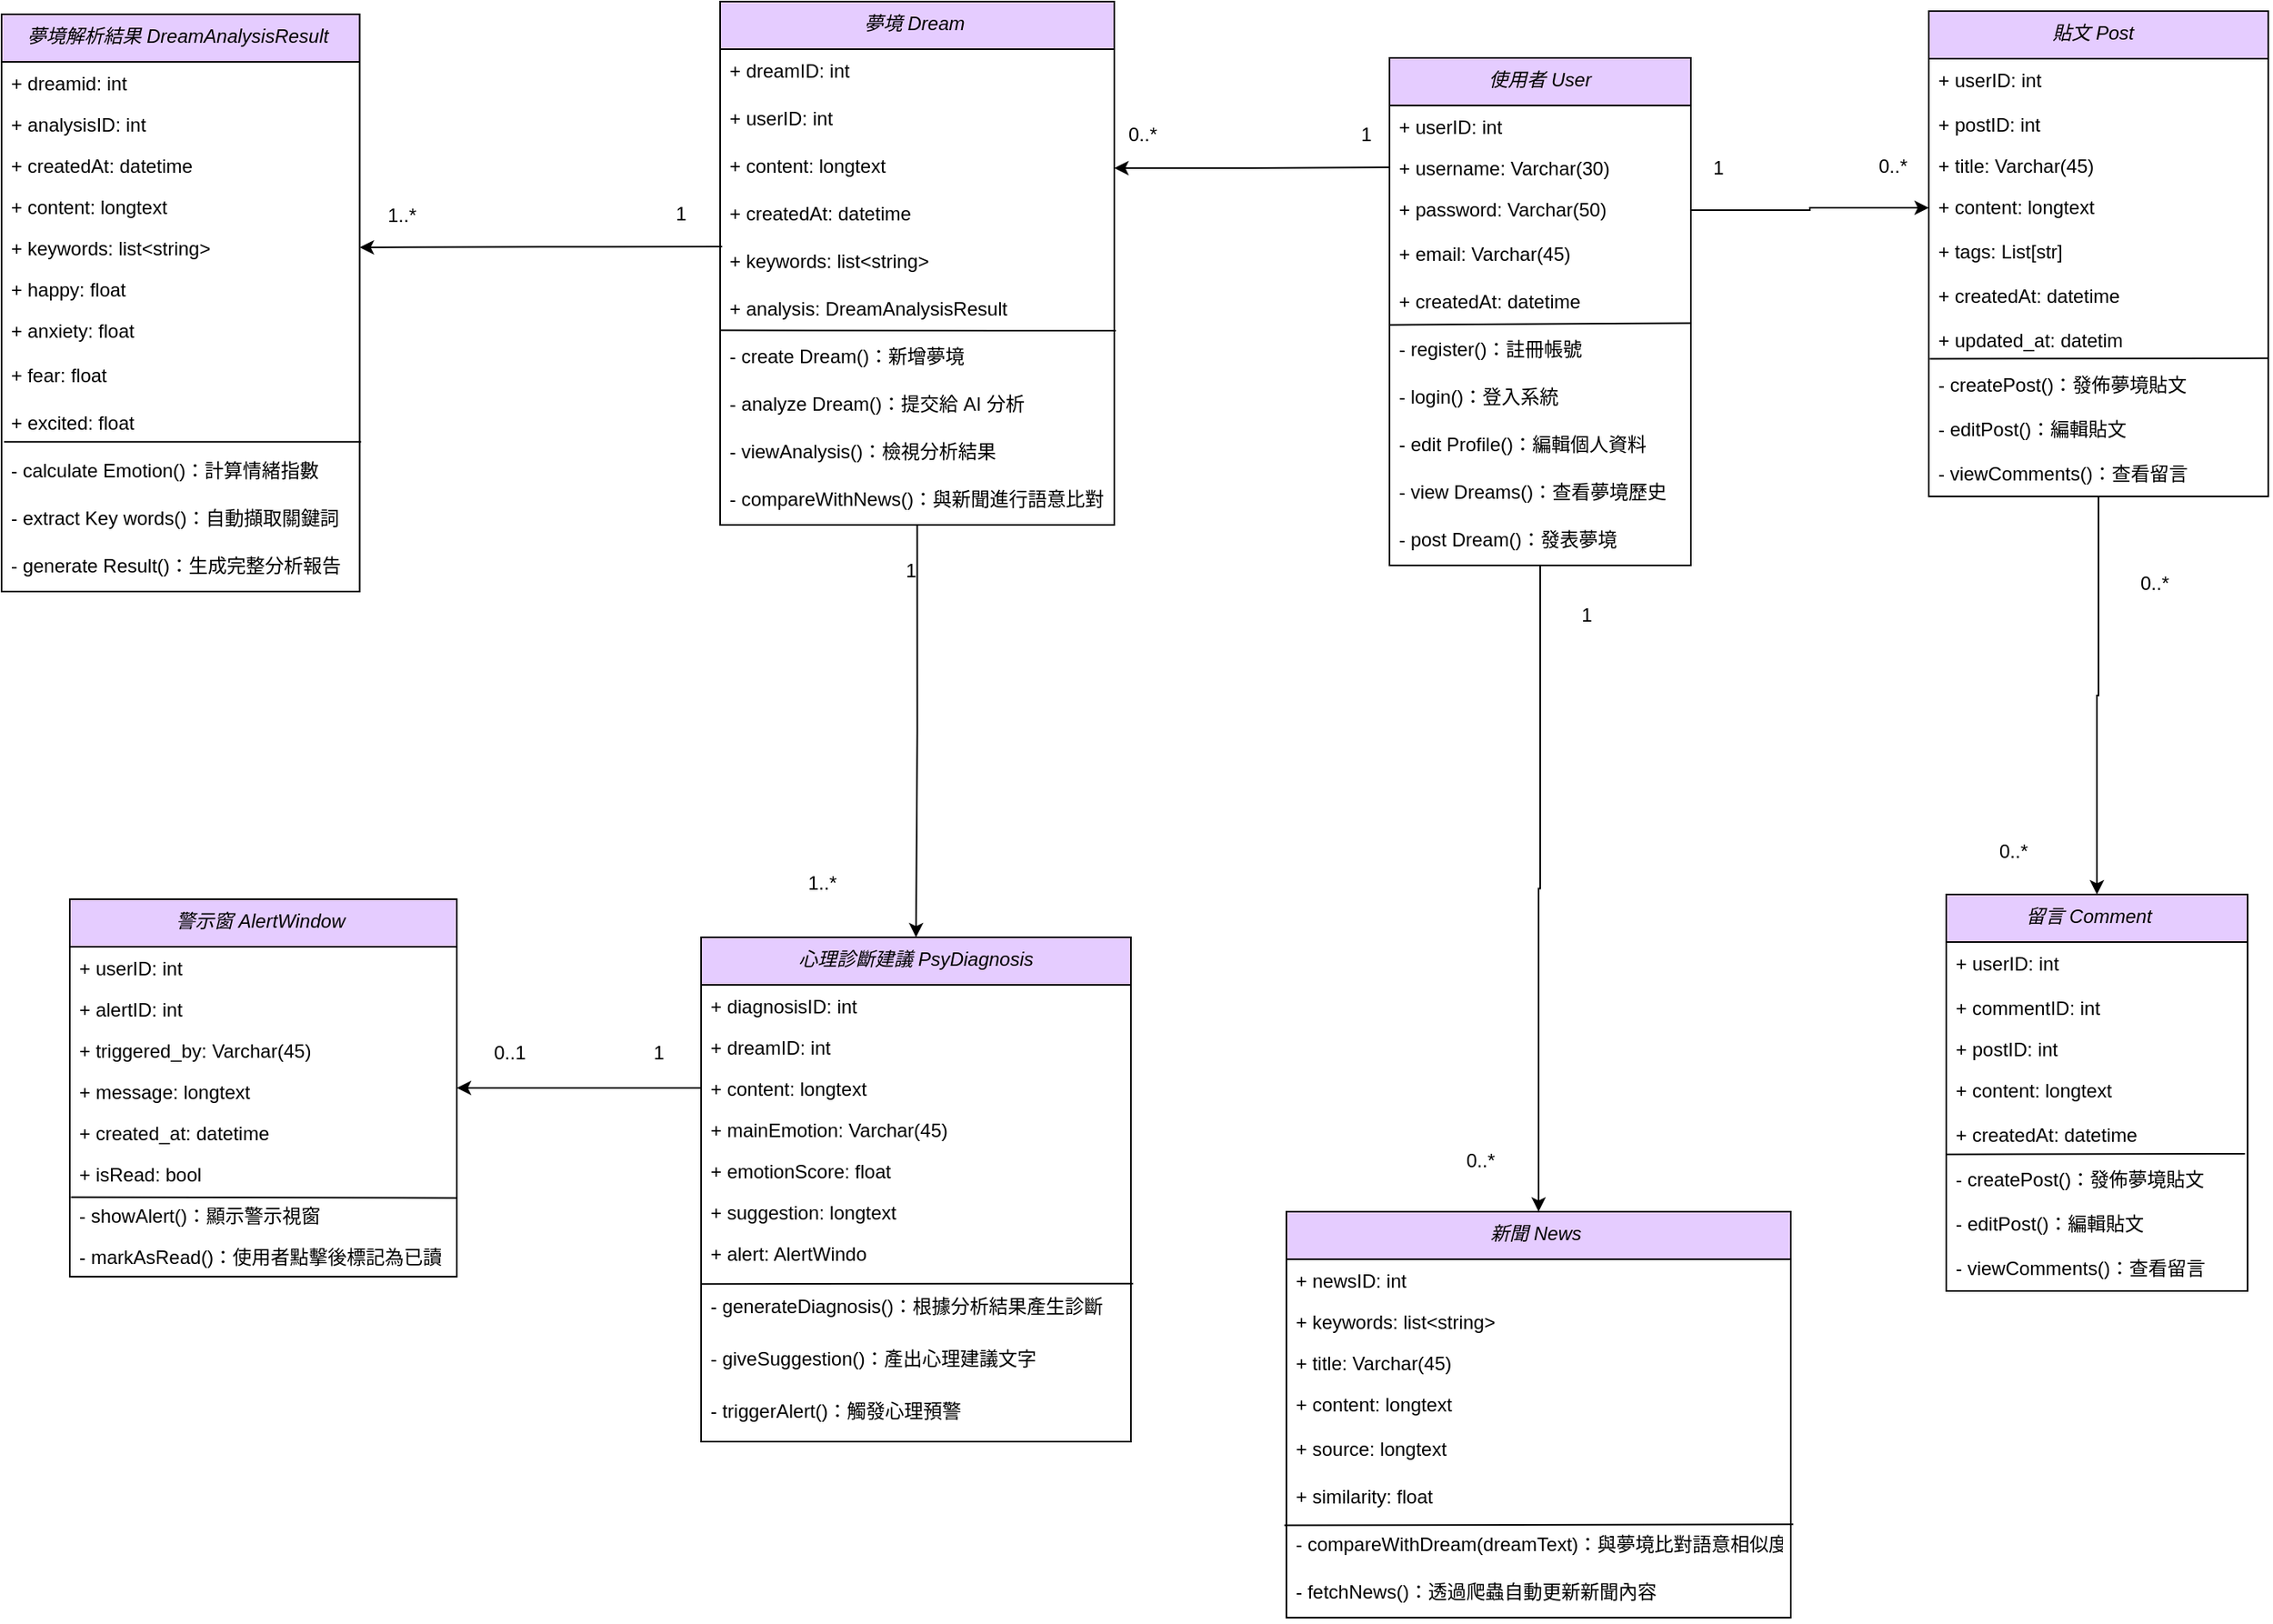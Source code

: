 <mxfile version="27.0.5" pages="2">
  <diagram name="第1頁" id="3X83IuZr3GNJcPJG22SZ">
    <mxGraphModel grid="0" page="1" gridSize="10" guides="1" tooltips="1" connect="1" arrows="1" fold="1" pageScale="1" pageWidth="1169" pageHeight="827" background="#ffffff" math="0" shadow="0">
      <root>
        <mxCell id="0" />
        <mxCell id="1" parent="0" />
        <mxCell id="cSlPkWQrHUgZPYMlcahd-1" value="使用者 User" style="swimlane;fontStyle=2;align=center;verticalAlign=top;childLayout=stackLayout;horizontal=1;startSize=30;horizontalStack=0;resizeParent=1;resizeLast=0;collapsible=1;marginBottom=0;rounded=0;shadow=0;strokeWidth=1;fillColor=#E5CCFF;strokeColor=light-dark(#000000, #9577a3);" vertex="1" parent="1">
          <mxGeometry x="213" y="3722.5" width="190" height="320" as="geometry">
            <mxRectangle x="230" y="140" width="160" height="26" as="alternateBounds" />
          </mxGeometry>
        </mxCell>
        <mxCell id="cSlPkWQrHUgZPYMlcahd-2" value="+ userID: int" style="text;align=left;verticalAlign=top;spacingLeft=4;spacingRight=4;overflow=hidden;rotatable=0;points=[[0,0.5],[1,0.5]];portConstraint=eastwest;" vertex="1" parent="cSlPkWQrHUgZPYMlcahd-1">
          <mxGeometry y="30" width="190" height="26" as="geometry" />
        </mxCell>
        <mxCell id="cSlPkWQrHUgZPYMlcahd-3" value="+ username: Varchar(30)" style="text;align=left;verticalAlign=top;spacingLeft=4;spacingRight=4;overflow=hidden;rotatable=0;points=[[0,0.5],[1,0.5]];portConstraint=eastwest;rounded=0;shadow=0;html=0;" vertex="1" parent="cSlPkWQrHUgZPYMlcahd-1">
          <mxGeometry y="56" width="190" height="26" as="geometry" />
        </mxCell>
        <mxCell id="cSlPkWQrHUgZPYMlcahd-4" value="+ password: Varchar(50) " style="text;align=left;verticalAlign=top;spacingLeft=4;spacingRight=4;overflow=hidden;rotatable=0;points=[[0,0.5],[1,0.5]];portConstraint=eastwest;rounded=0;shadow=0;html=0;" vertex="1" parent="cSlPkWQrHUgZPYMlcahd-1">
          <mxGeometry y="82" width="190" height="28" as="geometry" />
        </mxCell>
        <mxCell id="cSlPkWQrHUgZPYMlcahd-5" value="+ email: Varchar(45) " style="text;align=left;verticalAlign=top;spacingLeft=4;spacingRight=4;overflow=hidden;rotatable=0;points=[[0,0.5],[1,0.5]];portConstraint=eastwest;rounded=0;shadow=0;html=0;" vertex="1" parent="cSlPkWQrHUgZPYMlcahd-1">
          <mxGeometry y="110" width="190" height="30" as="geometry" />
        </mxCell>
        <mxCell id="QsucEulN0NIGUYmZInax-5" value="" style="endArrow=none;html=1;rounded=0;exitX=-0.002;exitY=-0.054;exitDx=0;exitDy=0;exitPerimeter=0;entryX=1.001;entryY=0.908;entryDx=0;entryDy=0;entryPerimeter=0;" edge="1" parent="cSlPkWQrHUgZPYMlcahd-1" source="QsucEulN0NIGUYmZInax-2" target="cSlPkWQrHUgZPYMlcahd-6">
          <mxGeometry width="50" height="50" relative="1" as="geometry">
            <mxPoint x="50" y="166.5" as="sourcePoint" />
            <mxPoint x="100" y="116.5" as="targetPoint" />
          </mxGeometry>
        </mxCell>
        <mxCell id="cSlPkWQrHUgZPYMlcahd-6" value="+ createdAt: datetime" style="text;align=left;verticalAlign=top;spacingLeft=4;spacingRight=4;overflow=hidden;rotatable=0;points=[[0,0.5],[1,0.5]];portConstraint=eastwest;rounded=0;shadow=0;html=0;" vertex="1" parent="cSlPkWQrHUgZPYMlcahd-1">
          <mxGeometry y="140" width="190" height="30" as="geometry" />
        </mxCell>
        <mxCell id="QsucEulN0NIGUYmZInax-2" value="- register()：註冊帳號" style="text;align=left;verticalAlign=top;spacingLeft=4;spacingRight=4;overflow=hidden;rotatable=0;points=[[0,0.5],[1,0.5]];portConstraint=eastwest;rounded=0;shadow=0;html=0;" vertex="1" parent="cSlPkWQrHUgZPYMlcahd-1">
          <mxGeometry y="170" width="190" height="30" as="geometry" />
        </mxCell>
        <mxCell id="QsucEulN0NIGUYmZInax-3" value="- login()：登入系統" style="text;align=left;verticalAlign=top;spacingLeft=4;spacingRight=4;overflow=hidden;rotatable=0;points=[[0,0.5],[1,0.5]];portConstraint=eastwest;rounded=0;shadow=0;html=0;" vertex="1" parent="cSlPkWQrHUgZPYMlcahd-1">
          <mxGeometry y="200" width="190" height="30" as="geometry" />
        </mxCell>
        <mxCell id="QsucEulN0NIGUYmZInax-6" value="- edit Profile()：編輯個人資料" style="text;align=left;verticalAlign=top;spacingLeft=4;spacingRight=4;overflow=hidden;rotatable=0;points=[[0,0.5],[1,0.5]];portConstraint=eastwest;rounded=0;shadow=0;html=0;" vertex="1" parent="cSlPkWQrHUgZPYMlcahd-1">
          <mxGeometry y="230" width="190" height="30" as="geometry" />
        </mxCell>
        <mxCell id="QsucEulN0NIGUYmZInax-7" value="- view Dreams()：查看夢境歷史" style="text;align=left;verticalAlign=top;spacingLeft=4;spacingRight=4;overflow=hidden;rotatable=0;points=[[0,0.5],[1,0.5]];portConstraint=eastwest;rounded=0;shadow=0;html=0;" vertex="1" parent="cSlPkWQrHUgZPYMlcahd-1">
          <mxGeometry y="260" width="190" height="30" as="geometry" />
        </mxCell>
        <mxCell id="QsucEulN0NIGUYmZInax-8" value="- post Dream()：發表夢境" style="text;align=left;verticalAlign=top;spacingLeft=4;spacingRight=4;overflow=hidden;rotatable=0;points=[[0,0.5],[1,0.5]];portConstraint=eastwest;rounded=0;shadow=0;html=0;" vertex="1" parent="cSlPkWQrHUgZPYMlcahd-1">
          <mxGeometry y="290" width="190" height="30" as="geometry" />
        </mxCell>
        <mxCell id="cSlPkWQrHUgZPYMlcahd-7" style="edgeStyle=orthogonalEdgeStyle;rounded=0;orthogonalLoop=1;jettySize=auto;html=1;entryX=0.5;entryY=0;entryDx=0;entryDy=0;exitX=0.5;exitY=1;exitDx=0;exitDy=0;" edge="1" parent="1" source="cSlPkWQrHUgZPYMlcahd-8" target="cSlPkWQrHUgZPYMlcahd-37">
          <mxGeometry relative="1" as="geometry">
            <mxPoint x="-107" y="3945" as="sourcePoint" />
            <mxPoint x="-95.071" y="4118" as="targetPoint" />
          </mxGeometry>
        </mxCell>
        <mxCell id="cSlPkWQrHUgZPYMlcahd-8" value="夢境 Dream " style="swimlane;fontStyle=2;align=center;verticalAlign=top;childLayout=stackLayout;horizontal=1;startSize=30;horizontalStack=0;resizeParent=1;resizeLast=0;collapsible=1;marginBottom=0;rounded=0;shadow=0;strokeWidth=1;fillColor=#E5CCFF;" vertex="1" parent="1">
          <mxGeometry x="-209" y="3687" width="248.5" height="330" as="geometry">
            <mxRectangle x="230" y="140" width="160" height="26" as="alternateBounds" />
          </mxGeometry>
        </mxCell>
        <mxCell id="cSlPkWQrHUgZPYMlcahd-9" value="+ dreamID: int &#xa;&#xa;" style="text;align=left;verticalAlign=top;spacingLeft=4;spacingRight=4;overflow=hidden;rotatable=0;points=[[0,0.5],[1,0.5]];portConstraint=eastwest;" vertex="1" parent="cSlPkWQrHUgZPYMlcahd-8">
          <mxGeometry y="30" width="248.5" height="30" as="geometry" />
        </mxCell>
        <mxCell id="cSlPkWQrHUgZPYMlcahd-10" value="+ userID: int&#xa;" style="text;align=left;verticalAlign=top;spacingLeft=4;spacingRight=4;overflow=hidden;rotatable=0;points=[[0,0.5],[1,0.5]];portConstraint=eastwest;" vertex="1" parent="cSlPkWQrHUgZPYMlcahd-8">
          <mxGeometry y="60" width="248.5" height="30" as="geometry" />
        </mxCell>
        <mxCell id="cSlPkWQrHUgZPYMlcahd-11" value="+ content: longtext&#xa;" style="text;align=left;verticalAlign=top;spacingLeft=4;spacingRight=4;overflow=hidden;rotatable=0;points=[[0,0.5],[1,0.5]];portConstraint=eastwest;rounded=0;shadow=0;html=0;" vertex="1" parent="cSlPkWQrHUgZPYMlcahd-8">
          <mxGeometry y="90" width="248.5" height="30" as="geometry" />
        </mxCell>
        <mxCell id="cSlPkWQrHUgZPYMlcahd-12" value="+ createdAt: datetime" style="text;align=left;verticalAlign=top;spacingLeft=4;spacingRight=4;overflow=hidden;rotatable=0;points=[[0,0.5],[1,0.5]];portConstraint=eastwest;rounded=0;shadow=0;html=0;" vertex="1" parent="cSlPkWQrHUgZPYMlcahd-8">
          <mxGeometry y="120" width="248.5" height="30" as="geometry" />
        </mxCell>
        <mxCell id="cSlPkWQrHUgZPYMlcahd-13" value="+ keywords: list&lt;string&gt; " style="text;align=left;verticalAlign=top;spacingLeft=4;spacingRight=4;overflow=hidden;rotatable=0;points=[[0,0.5],[1,0.5]];portConstraint=eastwest;rounded=0;shadow=0;html=0;" vertex="1" parent="cSlPkWQrHUgZPYMlcahd-8">
          <mxGeometry y="150" width="248.5" height="30" as="geometry" />
        </mxCell>
        <mxCell id="cSlPkWQrHUgZPYMlcahd-14" value="+ analysis: DreamAnalysisResult" style="text;align=left;verticalAlign=top;spacingLeft=4;spacingRight=4;overflow=hidden;rotatable=0;points=[[0,0.5],[1,0.5]];portConstraint=eastwest;rounded=0;shadow=0;html=0;" vertex="1" parent="cSlPkWQrHUgZPYMlcahd-8">
          <mxGeometry y="180" width="248.5" height="30" as="geometry" />
        </mxCell>
        <mxCell id="Z6lctaZufjilbH1HJxiw-12" value="- create Dream()：新增夢境" style="text;align=left;verticalAlign=top;spacingLeft=4;spacingRight=4;overflow=hidden;rotatable=0;points=[[0,0.5],[1,0.5]];portConstraint=eastwest;rounded=0;shadow=0;html=0;" vertex="1" parent="cSlPkWQrHUgZPYMlcahd-8">
          <mxGeometry y="210" width="248.5" height="30" as="geometry" />
        </mxCell>
        <mxCell id="Z6lctaZufjilbH1HJxiw-14" value="- analyze Dream()：提交給 AI 分析" style="text;align=left;verticalAlign=top;spacingLeft=4;spacingRight=4;overflow=hidden;rotatable=0;points=[[0,0.5],[1,0.5]];portConstraint=eastwest;rounded=0;shadow=0;html=0;" vertex="1" parent="cSlPkWQrHUgZPYMlcahd-8">
          <mxGeometry y="240" width="248.5" height="30" as="geometry" />
        </mxCell>
        <mxCell id="Z6lctaZufjilbH1HJxiw-15" value="- viewAnalysis()：檢視分析結果" style="text;align=left;verticalAlign=top;spacingLeft=4;spacingRight=4;overflow=hidden;rotatable=0;points=[[0,0.5],[1,0.5]];portConstraint=eastwest;rounded=0;shadow=0;html=0;" vertex="1" parent="cSlPkWQrHUgZPYMlcahd-8">
          <mxGeometry y="270" width="248.5" height="30" as="geometry" />
        </mxCell>
        <mxCell id="QsucEulN0NIGUYmZInax-10" value="- compareWithNews()：與新聞進行語意比對" style="text;align=left;verticalAlign=top;spacingLeft=4;spacingRight=4;overflow=hidden;rotatable=0;points=[[0,0.5],[1,0.5]];portConstraint=eastwest;rounded=0;shadow=0;html=0;" vertex="1" parent="cSlPkWQrHUgZPYMlcahd-8">
          <mxGeometry y="300" width="248.5" height="30" as="geometry" />
        </mxCell>
        <mxCell id="Z6lctaZufjilbH1HJxiw-16" value="" style="endArrow=none;html=1;rounded=0;exitX=0.002;exitY=-0.091;exitDx=0;exitDy=0;exitPerimeter=0;entryX=1.004;entryY=0.917;entryDx=0;entryDy=0;entryPerimeter=0;" edge="1" parent="cSlPkWQrHUgZPYMlcahd-8" source="Z6lctaZufjilbH1HJxiw-12" target="cSlPkWQrHUgZPYMlcahd-14">
          <mxGeometry width="50" height="50" relative="1" as="geometry">
            <mxPoint x="54.5" y="247" as="sourcePoint" />
            <mxPoint x="104.5" y="197" as="targetPoint" />
          </mxGeometry>
        </mxCell>
        <mxCell id="cSlPkWQrHUgZPYMlcahd-15" value="新聞 News " style="swimlane;fontStyle=2;align=center;verticalAlign=top;childLayout=stackLayout;horizontal=1;startSize=30;horizontalStack=0;resizeParent=1;resizeLast=0;collapsible=1;marginBottom=0;rounded=0;shadow=0;strokeWidth=1;fillColor=#E5CCFF;strokeColor=light-dark(#000000, #9577a3);" vertex="1" parent="1">
          <mxGeometry x="148" y="4450" width="318" height="256" as="geometry">
            <mxRectangle x="230" y="140" width="160" height="26" as="alternateBounds" />
          </mxGeometry>
        </mxCell>
        <mxCell id="cSlPkWQrHUgZPYMlcahd-16" value="+ newsID: int " style="text;align=left;verticalAlign=top;spacingLeft=4;spacingRight=4;overflow=hidden;rotatable=0;points=[[0,0.5],[1,0.5]];portConstraint=eastwest;" vertex="1" parent="cSlPkWQrHUgZPYMlcahd-15">
          <mxGeometry y="30" width="318" height="26" as="geometry" />
        </mxCell>
        <mxCell id="cSlPkWQrHUgZPYMlcahd-17" value="+ keywords: list&lt;string&gt; " style="text;align=left;verticalAlign=top;spacingLeft=4;spacingRight=4;overflow=hidden;rotatable=0;points=[[0,0.5],[1,0.5]];portConstraint=eastwest;" vertex="1" parent="cSlPkWQrHUgZPYMlcahd-15">
          <mxGeometry y="56" width="318" height="26" as="geometry" />
        </mxCell>
        <mxCell id="cSlPkWQrHUgZPYMlcahd-18" value="+ title: Varchar(45) " style="text;align=left;verticalAlign=top;spacingLeft=4;spacingRight=4;overflow=hidden;rotatable=0;points=[[0,0.5],[1,0.5]];portConstraint=eastwest;rounded=0;shadow=0;html=0;" vertex="1" parent="cSlPkWQrHUgZPYMlcahd-15">
          <mxGeometry y="82" width="318" height="26" as="geometry" />
        </mxCell>
        <mxCell id="cSlPkWQrHUgZPYMlcahd-19" value="+ content: longtext&#xa;  " style="text;align=left;verticalAlign=top;spacingLeft=4;spacingRight=4;overflow=hidden;rotatable=0;points=[[0,0.5],[1,0.5]];portConstraint=eastwest;rounded=0;shadow=0;html=0;" vertex="1" parent="cSlPkWQrHUgZPYMlcahd-15">
          <mxGeometry y="108" width="318" height="28" as="geometry" />
        </mxCell>
        <mxCell id="cSlPkWQrHUgZPYMlcahd-20" value="+ source: longtext&#xa; " style="text;align=left;verticalAlign=top;spacingLeft=4;spacingRight=4;overflow=hidden;rotatable=0;points=[[0,0.5],[1,0.5]];portConstraint=eastwest;rounded=0;shadow=0;html=0;" vertex="1" parent="cSlPkWQrHUgZPYMlcahd-15">
          <mxGeometry y="136" width="318" height="30" as="geometry" />
        </mxCell>
        <mxCell id="QsucEulN0NIGUYmZInax-17" value="" style="endArrow=none;html=1;rounded=0;exitX=-0.004;exitY=1.06;exitDx=0;exitDy=0;exitPerimeter=0;entryX=1.005;entryY=1.039;entryDx=0;entryDy=0;entryPerimeter=0;" edge="1" parent="cSlPkWQrHUgZPYMlcahd-15" source="cSlPkWQrHUgZPYMlcahd-21" target="cSlPkWQrHUgZPYMlcahd-21">
          <mxGeometry width="50" height="50" relative="1" as="geometry">
            <mxPoint x="119" y="186" as="sourcePoint" />
            <mxPoint x="169" y="136" as="targetPoint" />
          </mxGeometry>
        </mxCell>
        <mxCell id="cSlPkWQrHUgZPYMlcahd-21" value="+ similarity: float" style="text;align=left;verticalAlign=top;spacingLeft=4;spacingRight=4;overflow=hidden;rotatable=0;points=[[0,0.5],[1,0.5]];portConstraint=eastwest;rounded=0;shadow=0;html=0;" vertex="1" parent="cSlPkWQrHUgZPYMlcahd-15">
          <mxGeometry y="166" width="318" height="30" as="geometry" />
        </mxCell>
        <mxCell id="QsucEulN0NIGUYmZInax-15" value="- compareWithDream(dreamText)：與夢境比對語意相似度" style="text;align=left;verticalAlign=top;spacingLeft=4;spacingRight=4;overflow=hidden;rotatable=0;points=[[0,0.5],[1,0.5]];portConstraint=eastwest;rounded=0;shadow=0;html=0;" vertex="1" parent="cSlPkWQrHUgZPYMlcahd-15">
          <mxGeometry y="196" width="318" height="30" as="geometry" />
        </mxCell>
        <mxCell id="QsucEulN0NIGUYmZInax-16" value="- fetchNews()：透過爬蟲自動更新新聞內容" style="text;align=left;verticalAlign=top;spacingLeft=4;spacingRight=4;overflow=hidden;rotatable=0;points=[[0,0.5],[1,0.5]];portConstraint=eastwest;rounded=0;shadow=0;html=0;" vertex="1" parent="cSlPkWQrHUgZPYMlcahd-15">
          <mxGeometry y="226" width="318" height="30" as="geometry" />
        </mxCell>
        <mxCell id="cSlPkWQrHUgZPYMlcahd-22" style="edgeStyle=orthogonalEdgeStyle;rounded=0;orthogonalLoop=1;jettySize=auto;html=1;exitX=0.5;exitY=1;exitDx=0;exitDy=0;entryX=0.5;entryY=0;entryDx=0;entryDy=0;" edge="1" parent="1" source="cSlPkWQrHUgZPYMlcahd-23" target="cSlPkWQrHUgZPYMlcahd-31">
          <mxGeometry relative="1" as="geometry" />
        </mxCell>
        <mxCell id="cSlPkWQrHUgZPYMlcahd-23" value="貼文 Post  " style="swimlane;fontStyle=2;align=center;verticalAlign=top;childLayout=stackLayout;horizontal=1;startSize=30;horizontalStack=0;resizeParent=1;resizeLast=0;collapsible=1;marginBottom=0;rounded=0;shadow=0;strokeWidth=1;fillColor=#E5CCFF;strokeColor=light-dark(#000000, #9577a3);" vertex="1" parent="1">
          <mxGeometry x="553" y="3693" width="214" height="306" as="geometry">
            <mxRectangle x="230" y="140" width="160" height="26" as="alternateBounds" />
          </mxGeometry>
        </mxCell>
        <mxCell id="cSlPkWQrHUgZPYMlcahd-24" value="+ userID: int" style="text;align=left;verticalAlign=top;spacingLeft=4;spacingRight=4;overflow=hidden;rotatable=0;points=[[0,0.5],[1,0.5]];portConstraint=eastwest;rounded=0;shadow=0;html=0;" vertex="1" parent="cSlPkWQrHUgZPYMlcahd-23">
          <mxGeometry y="30" width="214" height="28" as="geometry" />
        </mxCell>
        <mxCell id="cSlPkWQrHUgZPYMlcahd-25" value="+ postID: int   " style="text;align=left;verticalAlign=top;spacingLeft=4;spacingRight=4;overflow=hidden;rotatable=0;points=[[0,0.5],[1,0.5]];portConstraint=eastwest;" vertex="1" parent="cSlPkWQrHUgZPYMlcahd-23">
          <mxGeometry y="58" width="214" height="26" as="geometry" />
        </mxCell>
        <mxCell id="cSlPkWQrHUgZPYMlcahd-26" value="+ title: Varchar(45)       " style="text;align=left;verticalAlign=top;spacingLeft=4;spacingRight=4;overflow=hidden;rotatable=0;points=[[0,0.5],[1,0.5]];portConstraint=eastwest;" vertex="1" parent="cSlPkWQrHUgZPYMlcahd-23">
          <mxGeometry y="84" width="214" height="26" as="geometry" />
        </mxCell>
        <mxCell id="cSlPkWQrHUgZPYMlcahd-27" value="+ content: longtext&#xa;  " style="text;align=left;verticalAlign=top;spacingLeft=4;spacingRight=4;overflow=hidden;rotatable=0;points=[[0,0.5],[1,0.5]];portConstraint=eastwest;rounded=0;shadow=0;html=0;" vertex="1" parent="cSlPkWQrHUgZPYMlcahd-23">
          <mxGeometry y="110" width="214" height="28" as="geometry" />
        </mxCell>
        <mxCell id="cSlPkWQrHUgZPYMlcahd-28" value="+ tags: List[str] " style="text;align=left;verticalAlign=top;spacingLeft=4;spacingRight=4;overflow=hidden;rotatable=0;points=[[0,0.5],[1,0.5]];portConstraint=eastwest;rounded=0;shadow=0;html=0;" vertex="1" parent="cSlPkWQrHUgZPYMlcahd-23">
          <mxGeometry y="138" width="214" height="28" as="geometry" />
        </mxCell>
        <mxCell id="cSlPkWQrHUgZPYMlcahd-29" value="+ createdAt: datetime" style="text;align=left;verticalAlign=top;spacingLeft=4;spacingRight=4;overflow=hidden;rotatable=0;points=[[0,0.5],[1,0.5]];portConstraint=eastwest;rounded=0;shadow=0;html=0;" vertex="1" parent="cSlPkWQrHUgZPYMlcahd-23">
          <mxGeometry y="166" width="214" height="28" as="geometry" />
        </mxCell>
        <mxCell id="cSlPkWQrHUgZPYMlcahd-30" value="+ updated_at: datetim   " style="text;align=left;verticalAlign=top;spacingLeft=4;spacingRight=4;overflow=hidden;rotatable=0;points=[[0,0.5],[1,0.5]];portConstraint=eastwest;rounded=0;shadow=0;html=0;" vertex="1" parent="cSlPkWQrHUgZPYMlcahd-23">
          <mxGeometry y="194" width="214" height="28" as="geometry" />
        </mxCell>
        <mxCell id="QsucEulN0NIGUYmZInax-18" value="- createPost()：發佈夢境貼文" style="text;align=left;verticalAlign=top;spacingLeft=4;spacingRight=4;overflow=hidden;rotatable=0;points=[[0,0.5],[1,0.5]];portConstraint=eastwest;rounded=0;shadow=0;html=0;" vertex="1" parent="cSlPkWQrHUgZPYMlcahd-23">
          <mxGeometry y="222" width="214" height="28" as="geometry" />
        </mxCell>
        <mxCell id="QsucEulN0NIGUYmZInax-19" value="- editPost()：編輯貼文" style="text;align=left;verticalAlign=top;spacingLeft=4;spacingRight=4;overflow=hidden;rotatable=0;points=[[0,0.5],[1,0.5]];portConstraint=eastwest;rounded=0;shadow=0;html=0;" vertex="1" parent="cSlPkWQrHUgZPYMlcahd-23">
          <mxGeometry y="250" width="214" height="28" as="geometry" />
        </mxCell>
        <mxCell id="QsucEulN0NIGUYmZInax-20" value="- viewComments()：查看留言" style="text;align=left;verticalAlign=top;spacingLeft=4;spacingRight=4;overflow=hidden;rotatable=0;points=[[0,0.5],[1,0.5]];portConstraint=eastwest;rounded=0;shadow=0;html=0;" vertex="1" parent="cSlPkWQrHUgZPYMlcahd-23">
          <mxGeometry y="278" width="214" height="28" as="geometry" />
        </mxCell>
        <mxCell id="QsucEulN0NIGUYmZInax-21" value="" style="endArrow=none;html=1;rounded=0;exitX=0.003;exitY=-0.1;exitDx=0;exitDy=0;exitPerimeter=0;entryX=1.001;entryY=0.89;entryDx=0;entryDy=0;entryPerimeter=0;" edge="1" parent="cSlPkWQrHUgZPYMlcahd-23" source="QsucEulN0NIGUYmZInax-18" target="cSlPkWQrHUgZPYMlcahd-30">
          <mxGeometry width="50" height="50" relative="1" as="geometry">
            <mxPoint x="82" y="239.22" as="sourcePoint" />
            <mxPoint x="132" y="189.22" as="targetPoint" />
          </mxGeometry>
        </mxCell>
        <mxCell id="cSlPkWQrHUgZPYMlcahd-31" value="留言 Comment   " style="swimlane;fontStyle=2;align=center;verticalAlign=top;childLayout=stackLayout;horizontal=1;startSize=30;horizontalStack=0;resizeParent=1;resizeLast=0;collapsible=1;marginBottom=0;rounded=0;shadow=0;strokeWidth=1;fillColor=#E5CCFF;strokeColor=light-dark(#000000, #9577a3);" vertex="1" parent="1">
          <mxGeometry x="564" y="4250" width="190" height="250" as="geometry">
            <mxRectangle x="230" y="140" width="160" height="26" as="alternateBounds" />
          </mxGeometry>
        </mxCell>
        <mxCell id="cSlPkWQrHUgZPYMlcahd-32" value="+ userID: int " style="text;align=left;verticalAlign=top;spacingLeft=4;spacingRight=4;overflow=hidden;rotatable=0;points=[[0,0.5],[1,0.5]];portConstraint=eastwest;rounded=0;shadow=0;html=0;" vertex="1" parent="cSlPkWQrHUgZPYMlcahd-31">
          <mxGeometry y="30" width="190" height="28" as="geometry" />
        </mxCell>
        <mxCell id="cSlPkWQrHUgZPYMlcahd-33" value="+ commentID: int" style="text;align=left;verticalAlign=top;spacingLeft=4;spacingRight=4;overflow=hidden;rotatable=0;points=[[0,0.5],[1,0.5]];portConstraint=eastwest;" vertex="1" parent="cSlPkWQrHUgZPYMlcahd-31">
          <mxGeometry y="58" width="190" height="26" as="geometry" />
        </mxCell>
        <mxCell id="cSlPkWQrHUgZPYMlcahd-34" value="+ postID: int" style="text;align=left;verticalAlign=top;spacingLeft=4;spacingRight=4;overflow=hidden;rotatable=0;points=[[0,0.5],[1,0.5]];portConstraint=eastwest;rounded=0;shadow=0;html=0;" vertex="1" parent="cSlPkWQrHUgZPYMlcahd-31">
          <mxGeometry y="84" width="190" height="26" as="geometry" />
        </mxCell>
        <mxCell id="cSlPkWQrHUgZPYMlcahd-35" value="+ content: longtext&#xa; " style="text;align=left;verticalAlign=top;spacingLeft=4;spacingRight=4;overflow=hidden;rotatable=0;points=[[0,0.5],[1,0.5]];portConstraint=eastwest;rounded=0;shadow=0;html=0;" vertex="1" parent="cSlPkWQrHUgZPYMlcahd-31">
          <mxGeometry y="110" width="190" height="28" as="geometry" />
        </mxCell>
        <mxCell id="QsucEulN0NIGUYmZInax-26" value="" style="endArrow=none;html=1;rounded=0;exitX=0;exitY=-0.077;exitDx=0;exitDy=0;exitPerimeter=0;entryX=0.991;entryY=0.911;entryDx=0;entryDy=0;entryPerimeter=0;" edge="1" parent="cSlPkWQrHUgZPYMlcahd-31" source="QsucEulN0NIGUYmZInax-22" target="cSlPkWQrHUgZPYMlcahd-36">
          <mxGeometry width="50" height="50" relative="1" as="geometry">
            <mxPoint x="75" y="160" as="sourcePoint" />
            <mxPoint x="125" y="110" as="targetPoint" />
          </mxGeometry>
        </mxCell>
        <mxCell id="cSlPkWQrHUgZPYMlcahd-36" value="+ createdAt: datetime" style="text;align=left;verticalAlign=top;spacingLeft=4;spacingRight=4;overflow=hidden;rotatable=0;points=[[0,0.5],[1,0.5]];portConstraint=eastwest;rounded=0;shadow=0;html=0;" vertex="1" parent="cSlPkWQrHUgZPYMlcahd-31">
          <mxGeometry y="138" width="190" height="28" as="geometry" />
        </mxCell>
        <mxCell id="QsucEulN0NIGUYmZInax-22" value="- createPost()：發佈夢境貼文" style="text;align=left;verticalAlign=top;spacingLeft=4;spacingRight=4;overflow=hidden;rotatable=0;points=[[0,0.5],[1,0.5]];portConstraint=eastwest;rounded=0;shadow=0;html=0;" vertex="1" parent="cSlPkWQrHUgZPYMlcahd-31">
          <mxGeometry y="166" width="190" height="28" as="geometry" />
        </mxCell>
        <mxCell id="QsucEulN0NIGUYmZInax-23" value="- editPost()：編輯貼文" style="text;align=left;verticalAlign=top;spacingLeft=4;spacingRight=4;overflow=hidden;rotatable=0;points=[[0,0.5],[1,0.5]];portConstraint=eastwest;rounded=0;shadow=0;html=0;" vertex="1" parent="cSlPkWQrHUgZPYMlcahd-31">
          <mxGeometry y="194" width="190" height="28" as="geometry" />
        </mxCell>
        <mxCell id="QsucEulN0NIGUYmZInax-24" value="- viewComments()：查看留言" style="text;align=left;verticalAlign=top;spacingLeft=4;spacingRight=4;overflow=hidden;rotatable=0;points=[[0,0.5],[1,0.5]];portConstraint=eastwest;rounded=0;shadow=0;html=0;" vertex="1" parent="cSlPkWQrHUgZPYMlcahd-31">
          <mxGeometry y="222" width="190" height="28" as="geometry" />
        </mxCell>
        <mxCell id="cSlPkWQrHUgZPYMlcahd-37" value="心理診斷建議 PsyDiagnosis" style="swimlane;fontStyle=2;align=center;verticalAlign=top;childLayout=stackLayout;horizontal=1;startSize=30;horizontalStack=0;resizeParent=1;resizeLast=0;collapsible=1;marginBottom=0;rounded=0;shadow=0;strokeWidth=1;fillColor=#E5CCFF;" vertex="1" parent="1">
          <mxGeometry x="-221" y="4277" width="271" height="318" as="geometry">
            <mxRectangle x="230" y="140" width="160" height="26" as="alternateBounds" />
          </mxGeometry>
        </mxCell>
        <mxCell id="cSlPkWQrHUgZPYMlcahd-38" value="+ diagnosisID: int&#xa;&#xa;" style="text;align=left;verticalAlign=top;spacingLeft=4;spacingRight=4;overflow=hidden;rotatable=0;points=[[0,0.5],[1,0.5]];portConstraint=eastwest;" vertex="1" parent="cSlPkWQrHUgZPYMlcahd-37">
          <mxGeometry y="30" width="271" height="26" as="geometry" />
        </mxCell>
        <mxCell id="cSlPkWQrHUgZPYMlcahd-39" value="+ dreamID: int &#xa;" style="text;align=left;verticalAlign=top;spacingLeft=4;spacingRight=4;overflow=hidden;rotatable=0;points=[[0,0.5],[1,0.5]];portConstraint=eastwest;" vertex="1" parent="cSlPkWQrHUgZPYMlcahd-37">
          <mxGeometry y="56" width="271" height="26" as="geometry" />
        </mxCell>
        <mxCell id="cSlPkWQrHUgZPYMlcahd-40" value="+ content: longtext&#xa; &#xa;" style="text;align=left;verticalAlign=top;spacingLeft=4;spacingRight=4;overflow=hidden;rotatable=0;points=[[0,0.5],[1,0.5]];portConstraint=eastwest;" vertex="1" parent="cSlPkWQrHUgZPYMlcahd-37">
          <mxGeometry y="82" width="271" height="26" as="geometry" />
        </mxCell>
        <mxCell id="cSlPkWQrHUgZPYMlcahd-41" value="+ mainEmotion: Varchar(45) &#xa;" style="text;align=left;verticalAlign=top;spacingLeft=4;spacingRight=4;overflow=hidden;rotatable=0;points=[[0,0.5],[1,0.5]];portConstraint=eastwest;" vertex="1" parent="cSlPkWQrHUgZPYMlcahd-37">
          <mxGeometry y="108" width="271" height="26" as="geometry" />
        </mxCell>
        <mxCell id="cSlPkWQrHUgZPYMlcahd-42" value="+ emotionScore: float&#xa;" style="text;align=left;verticalAlign=top;spacingLeft=4;spacingRight=4;overflow=hidden;rotatable=0;points=[[0,0.5],[1,0.5]];portConstraint=eastwest;" vertex="1" parent="cSlPkWQrHUgZPYMlcahd-37">
          <mxGeometry y="134" width="271" height="26" as="geometry" />
        </mxCell>
        <mxCell id="cSlPkWQrHUgZPYMlcahd-43" value="+ suggestion: longtext&#xa; " style="text;align=left;verticalAlign=top;spacingLeft=4;spacingRight=4;overflow=hidden;rotatable=0;points=[[0,0.5],[1,0.5]];portConstraint=eastwest;rounded=0;shadow=0;html=0;" vertex="1" parent="cSlPkWQrHUgZPYMlcahd-37">
          <mxGeometry y="160" width="271" height="26" as="geometry" />
        </mxCell>
        <mxCell id="cSlPkWQrHUgZPYMlcahd-44" value="+ alert: AlertWindo" style="text;align=left;verticalAlign=top;spacingLeft=4;spacingRight=4;overflow=hidden;rotatable=0;points=[[0,0.5],[1,0.5]];portConstraint=eastwest;rounded=0;shadow=0;html=0;" vertex="1" parent="cSlPkWQrHUgZPYMlcahd-37">
          <mxGeometry y="186" width="271" height="33" as="geometry" />
        </mxCell>
        <mxCell id="Z6lctaZufjilbH1HJxiw-8" value="- generateDiagnosis()：根據分析結果產生診斷" style="text;align=left;verticalAlign=top;spacingLeft=4;spacingRight=4;overflow=hidden;rotatable=0;points=[[0,0.5],[1,0.5]];portConstraint=eastwest;rounded=0;shadow=0;html=0;" vertex="1" parent="cSlPkWQrHUgZPYMlcahd-37">
          <mxGeometry y="219" width="271" height="33" as="geometry" />
        </mxCell>
        <mxCell id="QsucEulN0NIGUYmZInax-11" value="- giveSuggestion()：產出心理建議文字" style="text;align=left;verticalAlign=top;spacingLeft=4;spacingRight=4;overflow=hidden;rotatable=0;points=[[0,0.5],[1,0.5]];portConstraint=eastwest;rounded=0;shadow=0;html=0;" vertex="1" parent="cSlPkWQrHUgZPYMlcahd-37">
          <mxGeometry y="252" width="271" height="33" as="geometry" />
        </mxCell>
        <mxCell id="QsucEulN0NIGUYmZInax-12" value="- triggerAlert()：觸發心理預警" style="text;align=left;verticalAlign=top;spacingLeft=4;spacingRight=4;overflow=hidden;rotatable=0;points=[[0,0.5],[1,0.5]];portConstraint=eastwest;rounded=0;shadow=0;html=0;" vertex="1" parent="cSlPkWQrHUgZPYMlcahd-37">
          <mxGeometry y="285" width="271" height="33" as="geometry" />
        </mxCell>
        <mxCell id="Z6lctaZufjilbH1HJxiw-10" value="" style="endArrow=none;html=1;rounded=0;exitX=-0.001;exitY=0.988;exitDx=0;exitDy=0;exitPerimeter=0;entryX=1.005;entryY=-0.02;entryDx=0;entryDy=0;entryPerimeter=0;" edge="1" parent="cSlPkWQrHUgZPYMlcahd-37" source="cSlPkWQrHUgZPYMlcahd-44" target="Z6lctaZufjilbH1HJxiw-8">
          <mxGeometry width="50" height="50" relative="1" as="geometry">
            <mxPoint x="55.5" y="176" as="sourcePoint" />
            <mxPoint x="210.5" y="220" as="targetPoint" />
          </mxGeometry>
        </mxCell>
        <mxCell id="cSlPkWQrHUgZPYMlcahd-45" value="警示窗 AlertWindow " style="swimlane;fontStyle=2;align=center;verticalAlign=top;childLayout=stackLayout;horizontal=1;startSize=30;horizontalStack=0;resizeParent=1;resizeLast=0;collapsible=1;marginBottom=0;rounded=0;shadow=0;strokeWidth=1;fillColor=#E5CCFF;" vertex="1" parent="1">
          <mxGeometry x="-619" y="4253" width="244" height="238" as="geometry">
            <mxRectangle x="230" y="140" width="160" height="26" as="alternateBounds" />
          </mxGeometry>
        </mxCell>
        <mxCell id="cSlPkWQrHUgZPYMlcahd-46" value="+ userID: int" style="text;align=left;verticalAlign=top;spacingLeft=4;spacingRight=4;overflow=hidden;rotatable=0;points=[[0,0.5],[1,0.5]];portConstraint=eastwest;" vertex="1" parent="cSlPkWQrHUgZPYMlcahd-45">
          <mxGeometry y="30" width="244" height="26" as="geometry" />
        </mxCell>
        <mxCell id="cSlPkWQrHUgZPYMlcahd-47" value="+ alertID: int" style="text;align=left;verticalAlign=top;spacingLeft=4;spacingRight=4;overflow=hidden;rotatable=0;points=[[0,0.5],[1,0.5]];portConstraint=eastwest;" vertex="1" parent="cSlPkWQrHUgZPYMlcahd-45">
          <mxGeometry y="56" width="244" height="26" as="geometry" />
        </mxCell>
        <mxCell id="cSlPkWQrHUgZPYMlcahd-48" value="+ triggered_by: Varchar(45)" style="text;align=left;verticalAlign=top;spacingLeft=4;spacingRight=4;overflow=hidden;rotatable=0;points=[[0,0.5],[1,0.5]];portConstraint=eastwest;" vertex="1" parent="cSlPkWQrHUgZPYMlcahd-45">
          <mxGeometry y="82" width="244" height="26" as="geometry" />
        </mxCell>
        <mxCell id="cSlPkWQrHUgZPYMlcahd-49" value="+ message: longtext&#xa;" style="text;align=left;verticalAlign=top;spacingLeft=4;spacingRight=4;overflow=hidden;rotatable=0;points=[[0,0.5],[1,0.5]];portConstraint=eastwest;" vertex="1" parent="cSlPkWQrHUgZPYMlcahd-45">
          <mxGeometry y="108" width="244" height="26" as="geometry" />
        </mxCell>
        <mxCell id="cSlPkWQrHUgZPYMlcahd-50" value="+ created_at: datetime  " style="text;align=left;verticalAlign=top;spacingLeft=4;spacingRight=4;overflow=hidden;rotatable=0;points=[[0,0.5],[1,0.5]];portConstraint=eastwest;" vertex="1" parent="cSlPkWQrHUgZPYMlcahd-45">
          <mxGeometry y="134" width="244" height="26" as="geometry" />
        </mxCell>
        <mxCell id="cSlPkWQrHUgZPYMlcahd-51" value="+ isRead: bool" style="text;align=left;verticalAlign=top;spacingLeft=4;spacingRight=4;overflow=hidden;rotatable=0;points=[[0,0.5],[1,0.5]];portConstraint=eastwest;" vertex="1" parent="cSlPkWQrHUgZPYMlcahd-45">
          <mxGeometry y="160" width="244" height="26" as="geometry" />
        </mxCell>
        <mxCell id="Z6lctaZufjilbH1HJxiw-1" value="- showAlert()：顯示警示視窗" style="text;align=left;verticalAlign=top;spacingLeft=4;spacingRight=4;overflow=hidden;rotatable=0;points=[[0,0.5],[1,0.5]];portConstraint=eastwest;" vertex="1" parent="cSlPkWQrHUgZPYMlcahd-45">
          <mxGeometry y="186" width="244" height="26" as="geometry" />
        </mxCell>
        <mxCell id="Z6lctaZufjilbH1HJxiw-2" value="- markAsRead()：使用者點擊後標記為已讀" style="text;align=left;verticalAlign=top;spacingLeft=4;spacingRight=4;overflow=hidden;rotatable=0;points=[[0,0.5],[1,0.5]];portConstraint=eastwest;" vertex="1" parent="cSlPkWQrHUgZPYMlcahd-45">
          <mxGeometry y="212" width="244" height="26" as="geometry" />
        </mxCell>
        <mxCell id="Z6lctaZufjilbH1HJxiw-4" value="" style="endArrow=none;html=1;rounded=0;entryX=1;entryY=1.089;entryDx=0;entryDy=0;entryPerimeter=0;exitX=0.003;exitY=1.073;exitDx=0;exitDy=0;exitPerimeter=0;" edge="1" parent="cSlPkWQrHUgZPYMlcahd-45" source="cSlPkWQrHUgZPYMlcahd-51" target="cSlPkWQrHUgZPYMlcahd-51">
          <mxGeometry width="50" height="50" relative="1" as="geometry">
            <mxPoint x="3" y="187" as="sourcePoint" />
            <mxPoint x="14" y="40" as="targetPoint" />
          </mxGeometry>
        </mxCell>
        <mxCell id="cSlPkWQrHUgZPYMlcahd-52" style="edgeStyle=orthogonalEdgeStyle;rounded=0;orthogonalLoop=1;jettySize=auto;html=1;exitX=0;exitY=0.5;exitDx=0;exitDy=0;entryX=1;entryY=0.5;entryDx=0;entryDy=0;startArrow=classic;startFill=1;endArrow=none;" edge="1" parent="1" source="cSlPkWQrHUgZPYMlcahd-27" target="cSlPkWQrHUgZPYMlcahd-4">
          <mxGeometry relative="1" as="geometry" />
        </mxCell>
        <mxCell id="cSlPkWQrHUgZPYMlcahd-53" style="edgeStyle=orthogonalEdgeStyle;rounded=0;orthogonalLoop=1;jettySize=auto;html=1;exitX=0.5;exitY=0;exitDx=0;exitDy=0;entryX=0.5;entryY=1;entryDx=0;entryDy=0;startArrow=classic;startFill=1;endArrow=none;" edge="1" parent="1" source="cSlPkWQrHUgZPYMlcahd-15" target="cSlPkWQrHUgZPYMlcahd-1">
          <mxGeometry relative="1" as="geometry" />
        </mxCell>
        <mxCell id="cSlPkWQrHUgZPYMlcahd-54" style="edgeStyle=orthogonalEdgeStyle;rounded=0;orthogonalLoop=1;jettySize=auto;html=1;entryX=0;entryY=0.5;entryDx=0;entryDy=0;startArrow=classic;startFill=1;endArrow=none;exitX=1;exitY=0.5;exitDx=0;exitDy=0;" edge="1" parent="1" source="cSlPkWQrHUgZPYMlcahd-11" target="cSlPkWQrHUgZPYMlcahd-3">
          <mxGeometry relative="1" as="geometry">
            <mxPoint x="40.5" y="3798" as="sourcePoint" />
          </mxGeometry>
        </mxCell>
        <mxCell id="cSlPkWQrHUgZPYMlcahd-55" value="1" style="text;html=1;align=center;verticalAlign=middle;resizable=0;points=[];autosize=1;strokeColor=none;fillColor=none;" vertex="1" parent="1">
          <mxGeometry x="183.004" y="3755.997" width="30" height="30" as="geometry" />
        </mxCell>
        <mxCell id="cSlPkWQrHUgZPYMlcahd-56" value="1" style="text;html=1;align=center;verticalAlign=middle;resizable=0;points=[];autosize=1;strokeColor=none;fillColor=none;" vertex="1" parent="1">
          <mxGeometry x="405.004" y="3776.997" width="30" height="30" as="geometry" />
        </mxCell>
        <mxCell id="cSlPkWQrHUgZPYMlcahd-57" value="0..*" style="text;html=1;align=center;verticalAlign=middle;resizable=0;points=[];autosize=1;strokeColor=none;fillColor=none;" vertex="1" parent="1">
          <mxGeometry x="512.004" y="3778.217" width="36" height="26" as="geometry" />
        </mxCell>
        <mxCell id="cSlPkWQrHUgZPYMlcahd-58" value="0..*" style="text;html=1;align=center;verticalAlign=middle;resizable=0;points=[];autosize=1;strokeColor=none;fillColor=none;" vertex="1" parent="1">
          <mxGeometry x="677.004" y="4041.217" width="36" height="26" as="geometry" />
        </mxCell>
        <mxCell id="cSlPkWQrHUgZPYMlcahd-59" value="0..*" style="text;html=1;align=center;verticalAlign=middle;resizable=0;points=[];autosize=1;strokeColor=none;fillColor=none;" vertex="1" parent="1">
          <mxGeometry x="588.004" y="4209.997" width="36" height="26" as="geometry" />
        </mxCell>
        <mxCell id="cSlPkWQrHUgZPYMlcahd-60" value="1" style="text;html=1;align=center;verticalAlign=middle;resizable=0;points=[];autosize=1;strokeColor=none;fillColor=none;" vertex="1" parent="1">
          <mxGeometry x="-101.496" y="4032.997" width="25" height="26" as="geometry" />
        </mxCell>
        <mxCell id="cSlPkWQrHUgZPYMlcahd-61" value="1..*" style="text;html=1;align=center;verticalAlign=middle;resizable=0;points=[];autosize=1;strokeColor=none;fillColor=none;" vertex="1" parent="1">
          <mxGeometry x="-163.496" y="4229.997" width="36" height="26" as="geometry" />
        </mxCell>
        <mxCell id="cSlPkWQrHUgZPYMlcahd-62" value="1" style="text;html=1;align=center;verticalAlign=middle;resizable=0;points=[];autosize=1;strokeColor=none;fillColor=none;" vertex="1" parent="1">
          <mxGeometry x="322.004" y="4058.997" width="30" height="30" as="geometry" />
        </mxCell>
        <mxCell id="cSlPkWQrHUgZPYMlcahd-63" value="0..*" style="text;html=1;align=center;verticalAlign=middle;resizable=0;points=[];autosize=1;strokeColor=none;fillColor=none;" vertex="1" parent="1">
          <mxGeometry x="252.004" y="4404.997" width="36" height="26" as="geometry" />
        </mxCell>
        <mxCell id="cSlPkWQrHUgZPYMlcahd-64" value="1" style="text;html=1;align=center;verticalAlign=middle;resizable=0;points=[];autosize=1;strokeColor=none;fillColor=none;" vertex="1" parent="1">
          <mxGeometry x="-260.996" y="4336.997" width="25" height="26" as="geometry" />
        </mxCell>
        <mxCell id="cSlPkWQrHUgZPYMlcahd-65" value="0..1" style="text;html=1;align=center;verticalAlign=middle;resizable=0;points=[];autosize=1;strokeColor=none;fillColor=none;" vertex="1" parent="1">
          <mxGeometry x="-360.996" y="4336.997" width="38" height="26" as="geometry" />
        </mxCell>
        <mxCell id="cSlPkWQrHUgZPYMlcahd-66" value="0..*" style="text;html=1;align=center;verticalAlign=middle;resizable=0;points=[];autosize=1;strokeColor=none;fillColor=none;" vertex="1" parent="1">
          <mxGeometry x="38.504" y="3757.997" width="36" height="26" as="geometry" />
        </mxCell>
        <mxCell id="cSlPkWQrHUgZPYMlcahd-67" style="edgeStyle=orthogonalEdgeStyle;rounded=0;orthogonalLoop=1;jettySize=auto;html=1;exitX=0;exitY=0.5;exitDx=0;exitDy=0;entryX=1;entryY=0.5;entryDx=0;entryDy=0;" edge="1" parent="1" source="cSlPkWQrHUgZPYMlcahd-40" target="cSlPkWQrHUgZPYMlcahd-45">
          <mxGeometry relative="1" as="geometry" />
        </mxCell>
        <mxCell id="cSlPkWQrHUgZPYMlcahd-68" value="夢境解析結果 DreamAnalysisResult " style="swimlane;fontStyle=2;align=center;verticalAlign=top;childLayout=stackLayout;horizontal=1;startSize=30;horizontalStack=0;resizeParent=1;resizeLast=0;collapsible=1;marginBottom=0;rounded=0;shadow=0;strokeWidth=1;fillColor=#E5CCFF;" vertex="1" parent="1">
          <mxGeometry x="-662.0" y="3695" width="225.75" height="364" as="geometry">
            <mxRectangle x="230" y="140" width="160" height="26" as="alternateBounds" />
          </mxGeometry>
        </mxCell>
        <mxCell id="cSlPkWQrHUgZPYMlcahd-69" value="+ dreamid: int   &#xa;" style="text;align=left;verticalAlign=top;spacingLeft=4;spacingRight=4;overflow=hidden;rotatable=0;points=[[0,0.5],[1,0.5]];portConstraint=eastwest;fillColor=none;" vertex="1" parent="cSlPkWQrHUgZPYMlcahd-68">
          <mxGeometry y="30" width="225.75" height="26" as="geometry" />
        </mxCell>
        <mxCell id="cSlPkWQrHUgZPYMlcahd-70" value="+ analysisID: int &#xa;" style="text;align=left;verticalAlign=top;spacingLeft=4;spacingRight=4;overflow=hidden;rotatable=0;points=[[0,0.5],[1,0.5]];portConstraint=eastwest;" vertex="1" parent="cSlPkWQrHUgZPYMlcahd-68">
          <mxGeometry y="56" width="225.75" height="26" as="geometry" />
        </mxCell>
        <mxCell id="cSlPkWQrHUgZPYMlcahd-71" value="+ createdAt: datetime" style="text;align=left;verticalAlign=top;spacingLeft=4;spacingRight=4;overflow=hidden;rotatable=0;points=[[0,0.5],[1,0.5]];portConstraint=eastwest;" vertex="1" parent="cSlPkWQrHUgZPYMlcahd-68">
          <mxGeometry y="82" width="225.75" height="26" as="geometry" />
        </mxCell>
        <mxCell id="cSlPkWQrHUgZPYMlcahd-72" value="+ content: longtext&#xa;&#xa;" style="text;align=left;verticalAlign=top;spacingLeft=4;spacingRight=4;overflow=hidden;rotatable=0;points=[[0,0.5],[1,0.5]];portConstraint=eastwest;" vertex="1" parent="cSlPkWQrHUgZPYMlcahd-68">
          <mxGeometry y="108" width="225.75" height="26" as="geometry" />
        </mxCell>
        <mxCell id="cSlPkWQrHUgZPYMlcahd-73" value="+ keywords: list&lt;string&gt; " style="text;align=left;verticalAlign=top;spacingLeft=4;spacingRight=4;overflow=hidden;rotatable=0;points=[[0,0.5],[1,0.5]];portConstraint=eastwest;" vertex="1" parent="cSlPkWQrHUgZPYMlcahd-68">
          <mxGeometry y="134" width="225.75" height="26" as="geometry" />
        </mxCell>
        <mxCell id="cSlPkWQrHUgZPYMlcahd-74" value="+ happy: float " style="text;align=left;verticalAlign=top;spacingLeft=4;spacingRight=4;overflow=hidden;rotatable=0;points=[[0,0.5],[1,0.5]];portConstraint=eastwest;rounded=0;shadow=0;html=0;" vertex="1" parent="cSlPkWQrHUgZPYMlcahd-68">
          <mxGeometry y="160" width="225.75" height="26" as="geometry" />
        </mxCell>
        <mxCell id="cSlPkWQrHUgZPYMlcahd-75" value="+ anxiety: float " style="text;align=left;verticalAlign=top;spacingLeft=4;spacingRight=4;overflow=hidden;rotatable=0;points=[[0,0.5],[1,0.5]];portConstraint=eastwest;rounded=0;shadow=0;html=0;" vertex="1" parent="cSlPkWQrHUgZPYMlcahd-68">
          <mxGeometry y="186" width="225.75" height="28" as="geometry" />
        </mxCell>
        <mxCell id="cSlPkWQrHUgZPYMlcahd-76" value="+ fear: float " style="text;align=left;verticalAlign=top;spacingLeft=4;spacingRight=4;overflow=hidden;rotatable=0;points=[[0,0.5],[1,0.5]];portConstraint=eastwest;rounded=0;shadow=0;html=0;" vertex="1" parent="cSlPkWQrHUgZPYMlcahd-68">
          <mxGeometry y="214" width="225.75" height="30" as="geometry" />
        </mxCell>
        <mxCell id="cSlPkWQrHUgZPYMlcahd-77" value="+ excited: float " style="text;align=left;verticalAlign=top;spacingLeft=4;spacingRight=4;overflow=hidden;rotatable=0;points=[[0,0.5],[1,0.5]];portConstraint=eastwest;rounded=0;shadow=0;html=0;" vertex="1" parent="cSlPkWQrHUgZPYMlcahd-68">
          <mxGeometry y="244" width="225.75" height="30" as="geometry" />
        </mxCell>
        <mxCell id="cSlPkWQrHUgZPYMlcahd-78" value="- calculate Emotion()：計算情緒指數" style="text;align=left;verticalAlign=top;spacingLeft=4;spacingRight=4;overflow=hidden;rotatable=0;points=[[0,0.5],[1,0.5]];portConstraint=eastwest;rounded=0;shadow=0;html=0;fontStyle=0" vertex="1" parent="cSlPkWQrHUgZPYMlcahd-68">
          <mxGeometry y="274" width="225.75" height="30" as="geometry" />
        </mxCell>
        <mxCell id="db_yt2a1Ztoqu2KFHRG2-6" value="- extract Key words()：自動擷取關鍵詞" style="text;align=left;verticalAlign=top;spacingLeft=4;spacingRight=4;overflow=hidden;rotatable=0;points=[[0,0.5],[1,0.5]];portConstraint=eastwest;rounded=0;shadow=0;html=0;" vertex="1" parent="cSlPkWQrHUgZPYMlcahd-68">
          <mxGeometry y="304" width="225.75" height="30" as="geometry" />
        </mxCell>
        <mxCell id="db_yt2a1Ztoqu2KFHRG2-10" value="- generate Result()：生成完整分析報告" style="text;align=left;verticalAlign=top;spacingLeft=4;spacingRight=4;overflow=hidden;rotatable=0;points=[[0,0.5],[1,0.5]];portConstraint=eastwest;rounded=0;shadow=0;html=0;" vertex="1" parent="cSlPkWQrHUgZPYMlcahd-68">
          <mxGeometry y="334" width="225.75" height="30" as="geometry" />
        </mxCell>
        <mxCell id="db_yt2a1Ztoqu2KFHRG2-9" value="" style="endArrow=none;html=1;rounded=0;exitX=1.004;exitY=-0.147;exitDx=0;exitDy=0;exitPerimeter=0;entryX=0.007;entryY=-0.147;entryDx=0;entryDy=0;entryPerimeter=0;" edge="1" parent="cSlPkWQrHUgZPYMlcahd-68" source="cSlPkWQrHUgZPYMlcahd-78" target="cSlPkWQrHUgZPYMlcahd-78">
          <mxGeometry width="50" height="50" relative="1" as="geometry">
            <mxPoint x="-28.0" y="319" as="sourcePoint" />
            <mxPoint x="22.0" y="269" as="targetPoint" />
          </mxGeometry>
        </mxCell>
        <mxCell id="cSlPkWQrHUgZPYMlcahd-79" style="edgeStyle=orthogonalEdgeStyle;rounded=0;orthogonalLoop=1;jettySize=auto;html=1;entryX=1;entryY=0.5;entryDx=0;entryDy=0;exitX=0.005;exitY=0.152;exitDx=0;exitDy=0;exitPerimeter=0;" edge="1" parent="1" target="cSlPkWQrHUgZPYMlcahd-73" source="cSlPkWQrHUgZPYMlcahd-13">
          <mxGeometry relative="1" as="geometry">
            <mxPoint x="-166" y="3837" as="sourcePoint" />
          </mxGeometry>
        </mxCell>
        <mxCell id="cSlPkWQrHUgZPYMlcahd-80" value="1..*" style="text;html=1;align=center;verticalAlign=middle;resizable=0;points=[];autosize=1;strokeColor=none;fillColor=none;" vertex="1" parent="1">
          <mxGeometry x="-429.996" y="3806.997" width="40" height="30" as="geometry" />
        </mxCell>
        <mxCell id="cSlPkWQrHUgZPYMlcahd-81" value="1" style="text;html=1;align=center;verticalAlign=middle;resizable=0;points=[];autosize=1;strokeColor=none;fillColor=none;" vertex="1" parent="1">
          <mxGeometry x="-246.996" y="3807.997" width="25" height="26" as="geometry" />
        </mxCell>
      </root>
    </mxGraphModel>
  </diagram>
  <diagram id="l7Zgprot_WTODx5qHqm6" name="第2頁">
    <mxGraphModel grid="0" page="1" gridSize="10" guides="1" tooltips="1" connect="1" arrows="1" fold="1" pageScale="1" pageWidth="1169" pageHeight="827" math="0" shadow="0">
      <root>
        <mxCell id="0" />
        <mxCell id="1" parent="0" />
        <mxCell id="UCx2YUdVqbYVu_U4UwC4-6" value="&lt;p style=&quot;margin:0px;margin-top:4px;text-align:center;&quot;&gt;&lt;span style=&quot;font-style: italic; text-wrap-mode: nowrap; background-color: transparent; color: light-dark(rgb(0, 0, 0), rgb(255, 255, 255));&quot;&gt;新聞 News&amp;nbsp;&lt;/span&gt;&lt;span style=&quot;font-style: italic; text-wrap-mode: nowrap;&quot;&gt;&amp;nbsp;&lt;/span&gt;&lt;/p&gt;&lt;hr size=&quot;1&quot; style=&quot;border-style:solid;&quot;&gt;&lt;p style=&quot;margin:0px;margin-left:4px;&quot;&gt;&lt;span style=&quot;background-color: transparent; color: light-dark(rgb(0, 0, 0), rgb(255, 255, 255));&quot;&gt;+ newsID: int&lt;/span&gt;&lt;/p&gt;&lt;p style=&quot;margin:0px;margin-left:4px;&quot;&gt;+ keywords: List&amp;lt;string&amp;gt;&lt;/p&gt;&lt;p style=&quot;margin:0px;margin-left:4px;&quot;&gt;+ title: string&lt;/p&gt;&lt;p style=&quot;margin:0px;margin-left:4px;&quot;&gt;+ content: longtext&lt;/p&gt;&lt;p style=&quot;margin:0px;margin-left:4px;&quot;&gt;+ source: longtext&lt;/p&gt;&lt;p style=&quot;margin:0px;margin-left:4px;&quot;&gt;+ similarity: float&lt;/p&gt;&lt;hr size=&quot;1&quot; style=&quot;border-style:solid;&quot;&gt;&lt;p style=&quot;margin:0px;margin-left:4px;&quot;&gt;&lt;span style=&quot;background-color: transparent; color: light-dark(rgb(0, 0, 0), rgb(255, 255, 255));&quot;&gt;+ matchWithDream(dream: Dream): float&lt;/span&gt;&lt;/p&gt;&lt;p style=&quot;margin:0px;margin-left:4px;&quot;&gt;+ recommendToUser(user: User): bool&lt;/p&gt;" style="verticalAlign=top;align=left;overflow=fill;html=1;whiteSpace=wrap;spacingTop=0;spacing=4;" vertex="1" parent="1">
          <mxGeometry x="1375.5" y="752" width="286" height="186" as="geometry" />
        </mxCell>
        <mxCell id="1UGSnFCFj25yQnn6HDzc-1" style="edgeStyle=orthogonalEdgeStyle;rounded=0;orthogonalLoop=1;jettySize=auto;html=1;entryX=0.5;entryY=0;entryDx=0;entryDy=0;exitX=0.5;exitY=1;exitDx=0;exitDy=0;spacingTop=0;spacing=4;" edge="1" parent="1" source="UCx2YUdVqbYVu_U4UwC4-3" target="UCx2YUdVqbYVu_U4UwC4-4">
          <mxGeometry relative="1" as="geometry">
            <mxPoint x="904.5" y="526" as="sourcePoint" />
            <mxPoint x="905.5" y="662" as="targetPoint" />
          </mxGeometry>
        </mxCell>
        <mxCell id="1UGSnFCFj25yQnn6HDzc-2" value="1" style="text;html=1;align=center;verticalAlign=middle;resizable=0;points=[];autosize=1;strokeColor=none;fillColor=none;spacingTop=0;spacing=4;" vertex="1" parent="1">
          <mxGeometry x="850.504" y="534.997" width="29" height="28" as="geometry" />
        </mxCell>
        <mxCell id="1UGSnFCFj25yQnn6HDzc-3" value="1..*" style="text;html=1;align=center;verticalAlign=middle;resizable=0;points=[];autosize=1;strokeColor=none;fillColor=none;spacingTop=0;spacing=4;" vertex="1" parent="1">
          <mxGeometry x="845.004" y="683.997" width="40" height="28" as="geometry" />
        </mxCell>
        <mxCell id="XmOutAA_tGyYWHlW2Zdp-1" style="edgeStyle=orthogonalEdgeStyle;rounded=0;orthogonalLoop=1;jettySize=auto;html=1;entryX=1;entryY=0.5;entryDx=0;entryDy=0;exitX=0;exitY=0.5;exitDx=0;exitDy=0;spacingTop=0;spacing=4;" edge="1" parent="1" source="UCx2YUdVqbYVu_U4UwC4-3" target="UCx2YUdVqbYVu_U4UwC4-1">
          <mxGeometry relative="1" as="geometry">
            <mxPoint x="706" y="412" as="sourcePoint" />
            <mxPoint x="601" y="412" as="targetPoint" />
          </mxGeometry>
        </mxCell>
        <mxCell id="XmOutAA_tGyYWHlW2Zdp-2" value="1..*" style="text;html=1;align=center;verticalAlign=middle;resizable=0;points=[];autosize=1;strokeColor=none;fillColor=none;spacingTop=0;spacing=4;" vertex="1" parent="1">
          <mxGeometry x="510.004" y="382.997" width="40" height="28" as="geometry" />
        </mxCell>
        <mxCell id="XmOutAA_tGyYWHlW2Zdp-3" value="1" style="text;html=1;align=center;verticalAlign=middle;resizable=0;points=[];autosize=1;strokeColor=none;fillColor=none;spacingTop=0;spacing=4;" vertex="1" parent="1">
          <mxGeometry x="690.004" y="380.997" width="29" height="28" as="geometry" />
        </mxCell>
        <mxCell id="qT34frbc_lmhb2eaU_V9-1" value="1" style="text;html=1;align=center;verticalAlign=middle;resizable=0;points=[];autosize=1;strokeColor=none;fillColor=none;spacingTop=0;spacing=4;" vertex="1" parent="1">
          <mxGeometry x="680.004" y="792.997" width="29" height="28" as="geometry" />
        </mxCell>
        <mxCell id="qT34frbc_lmhb2eaU_V9-2" value="0..1" style="text;html=1;align=center;verticalAlign=middle;resizable=0;points=[];autosize=1;strokeColor=none;fillColor=none;spacingTop=0;spacing=4;" vertex="1" parent="1">
          <mxGeometry x="533.004" y="792.997" width="42" height="28" as="geometry" />
        </mxCell>
        <mxCell id="qT34frbc_lmhb2eaU_V9-3" style="edgeStyle=orthogonalEdgeStyle;rounded=0;orthogonalLoop=1;jettySize=auto;html=1;exitX=0;exitY=0.5;exitDx=0;exitDy=0;entryX=1;entryY=0.5;entryDx=0;entryDy=0;spacingTop=0;spacing=4;" edge="1" parent="1" source="UCx2YUdVqbYVu_U4UwC4-4" target="UCx2YUdVqbYVu_U4UwC4-2">
          <mxGeometry relative="1" as="geometry">
            <mxPoint x="692" y="830" as="sourcePoint" />
            <mxPoint x="574" y="830" as="targetPoint" />
          </mxGeometry>
        </mxCell>
        <mxCell id="HEfI22nC9euFK_MMZt8y-1" style="edgeStyle=orthogonalEdgeStyle;rounded=0;orthogonalLoop=1;jettySize=auto;html=1;entryX=0;entryY=0.5;entryDx=0;entryDy=0;startArrow=classic;startFill=1;endArrow=none;exitX=1;exitY=0.5;exitDx=0;exitDy=0;spacingTop=0;spacing=4;" edge="1" parent="1" source="UCx2YUdVqbYVu_U4UwC4-3" target="UCx2YUdVqbYVu_U4UwC4-5">
          <mxGeometry relative="1" as="geometry">
            <mxPoint x="1103.5" y="255" as="sourcePoint" />
            <mxPoint x="1200.5" y="255" as="targetPoint" />
          </mxGeometry>
        </mxCell>
        <mxCell id="HEfI22nC9euFK_MMZt8y-2" value="1" style="text;html=1;align=center;verticalAlign=middle;resizable=0;points=[];autosize=1;strokeColor=none;fillColor=none;spacingTop=0;spacing=4;" vertex="1" parent="1">
          <mxGeometry x="1291.004" y="375.997" width="29" height="28" as="geometry" />
        </mxCell>
        <mxCell id="HEfI22nC9euFK_MMZt8y-3" value="0..*" style="text;html=1;align=center;verticalAlign=middle;resizable=0;points=[];autosize=1;strokeColor=none;fillColor=none;spacingTop=0;spacing=4;" vertex="1" parent="1">
          <mxGeometry x="1064.004" y="373.997" width="40" height="28" as="geometry" />
        </mxCell>
        <mxCell id="iPDtB99lkscXpktbCHTM-1" style="edgeStyle=orthogonalEdgeStyle;rounded=0;orthogonalLoop=1;jettySize=auto;html=1;exitX=0.5;exitY=0;exitDx=0;exitDy=0;entryX=0.5;entryY=1;entryDx=0;entryDy=0;startArrow=classic;startFill=1;endArrow=none;spacingTop=0;spacing=4;" edge="1" parent="1" source="UCx2YUdVqbYVu_U4UwC4-6" target="UCx2YUdVqbYVu_U4UwC4-5">
          <mxGeometry relative="1" as="geometry">
            <mxPoint x="1462" y="689" as="sourcePoint" />
            <mxPoint x="1462" y="554" as="targetPoint" />
          </mxGeometry>
        </mxCell>
        <mxCell id="iPDtB99lkscXpktbCHTM-2" value="1" style="text;html=1;align=center;verticalAlign=middle;resizable=0;points=[];autosize=1;strokeColor=none;fillColor=none;spacingTop=0;spacing=4;" vertex="1" parent="1">
          <mxGeometry x="1471.004" y="534.997" width="29" height="28" as="geometry" />
        </mxCell>
        <mxCell id="iPDtB99lkscXpktbCHTM-3" value="0..*" style="text;html=1;align=center;verticalAlign=middle;resizable=0;points=[];autosize=1;strokeColor=none;fillColor=none;spacingTop=0;spacing=4;" vertex="1" parent="1">
          <mxGeometry x="1468.004" y="706.997" width="40" height="28" as="geometry" />
        </mxCell>
        <mxCell id="fBv2tudsppK94nUvC_ZA-1" style="edgeStyle=orthogonalEdgeStyle;rounded=0;orthogonalLoop=1;jettySize=auto;html=1;exitX=0;exitY=0.5;exitDx=0;exitDy=0;entryX=1;entryY=0.5;entryDx=0;entryDy=0;startArrow=classic;startFill=1;endArrow=none;spacingTop=0;spacing=4;" edge="1" parent="1" source="UCx2YUdVqbYVu_U4UwC4-7" target="UCx2YUdVqbYVu_U4UwC4-5">
          <mxGeometry relative="1" as="geometry">
            <mxPoint x="1811" y="238" as="sourcePoint" />
            <mxPoint x="1712" y="239" as="targetPoint" />
          </mxGeometry>
        </mxCell>
        <mxCell id="fBv2tudsppK94nUvC_ZA-2" value="1" style="text;html=1;align=center;verticalAlign=middle;resizable=0;points=[];autosize=1;strokeColor=none;fillColor=none;spacingTop=0;spacing=4;" vertex="1" parent="1">
          <mxGeometry x="1719.004" y="375.997" width="29" height="28" as="geometry" />
        </mxCell>
        <mxCell id="fBv2tudsppK94nUvC_ZA-3" value="0..*" style="text;html=1;align=center;verticalAlign=middle;resizable=0;points=[];autosize=1;strokeColor=none;fillColor=none;spacingTop=0;spacing=4;" vertex="1" parent="1">
          <mxGeometry x="1887.004" y="373.997" width="40" height="28" as="geometry" />
        </mxCell>
        <mxCell id="auzx_6EY9t2ipc2UIA8--1" style="edgeStyle=orthogonalEdgeStyle;rounded=0;orthogonalLoop=1;jettySize=auto;html=1;exitX=0.5;exitY=1;exitDx=0;exitDy=0;entryX=0.5;entryY=0;entryDx=0;entryDy=0;spacingTop=0;spacing=4;" edge="1" parent="1" source="UCx2YUdVqbYVu_U4UwC4-7" target="UCx2YUdVqbYVu_U4UwC4-8">
          <mxGeometry relative="1" as="geometry">
            <mxPoint x="2113" y="551" as="sourcePoint" />
            <mxPoint x="2113" y="656" as="targetPoint" />
          </mxGeometry>
        </mxCell>
        <mxCell id="auzx_6EY9t2ipc2UIA8--2" value="0..*" style="text;html=1;align=center;verticalAlign=middle;resizable=0;points=[];autosize=1;strokeColor=none;fillColor=none;spacingTop=0;spacing=4;" vertex="1" parent="1">
          <mxGeometry x="2112.004" y="544.997" width="40" height="28" as="geometry" />
        </mxCell>
        <mxCell id="auzx_6EY9t2ipc2UIA8--3" value="0..*" style="text;html=1;align=center;verticalAlign=middle;resizable=0;points=[];autosize=1;strokeColor=none;fillColor=none;spacingTop=0;spacing=4;" vertex="1" parent="1">
          <mxGeometry x="2121.004" y="727.997" width="40" height="28" as="geometry" />
        </mxCell>
        <mxCell id="h0dk6aMBMe3RH_vuJK1O-13" value="" style="group;spacingTop=0;spacing=4;" connectable="0" vertex="1" parent="1">
          <mxGeometry x="202" y="283" width="286" height="250" as="geometry" />
        </mxCell>
        <mxCell id="UCx2YUdVqbYVu_U4UwC4-1" value="&lt;p style=&quot;margin:0px;margin-top:4px;text-align:center;&quot;&gt;&lt;span style=&quot;font-style: italic; text-wrap-mode: nowrap; background-color: light-dark(#ffffff, var(--ge-dark-color, #121212));&quot;&gt;&lt;font style=&quot;color: rgb(51, 51, 51);&quot;&gt;夢境解析結果 DreamAnalysisResult&amp;nbsp;&lt;/font&gt;&lt;/span&gt;&lt;/p&gt;&lt;hr size=&quot;1&quot; style=&quot;border-style:solid;&quot;&gt;&lt;p style=&quot;margin:0px;margin-left:4px;&quot;&gt;&lt;span style=&quot;background-color: light-dark(#ffffff, var(--ge-dark-color, #121212));&quot;&gt;+ dreamid: int&lt;/span&gt;&lt;/p&gt;&lt;p style=&quot;margin:0px;margin-left:4px;&quot;&gt;&lt;span style=&quot;background-color: light-dark(#ffffff, var(--ge-dark-color, #121212));&quot;&gt;+ analysisID: int&lt;/span&gt;&lt;/p&gt;&lt;p style=&quot;margin:0px;margin-left:4px;&quot;&gt;&lt;span style=&quot;background-color: light-dark(#ffffff, var(--ge-dark-color, #121212));&quot;&gt;+ createdAt: datetime&lt;/span&gt;&lt;/p&gt;&lt;p style=&quot;margin:0px;margin-left:4px;&quot;&gt;&lt;span style=&quot;background-color: light-dark(#ffffff, var(--ge-dark-color, #121212));&quot;&gt;+ content: longtext&lt;/span&gt;&lt;/p&gt;&lt;p style=&quot;margin:0px;margin-left:4px;&quot;&gt;&lt;span style=&quot;background-color: light-dark(#ffffff, var(--ge-dark-color, #121212));&quot;&gt;+ keywords: List&amp;lt;string&amp;gt;&lt;/span&gt;&lt;/p&gt;&lt;p style=&quot;margin:0px;margin-left:4px;&quot;&gt;&lt;span style=&quot;background-color: light-dark(#ffffff, var(--ge-dark-color, #121212));&quot;&gt;+ happy: float&lt;/span&gt;&lt;/p&gt;&lt;p style=&quot;margin:0px;margin-left:4px;&quot;&gt;&lt;span style=&quot;background-color: light-dark(#ffffff, var(--ge-dark-color, #121212));&quot;&gt;+ anxiety: float&lt;/span&gt;&lt;/p&gt;&lt;p style=&quot;margin:0px;margin-left:4px;&quot;&gt;&lt;span style=&quot;background-color: light-dark(#ffffff, var(--ge-dark-color, #121212));&quot;&gt;+ fear: float&lt;/span&gt;&lt;/p&gt;&lt;p style=&quot;margin:0px;margin-left:4px;&quot;&gt;&lt;span style=&quot;background-color: light-dark(#ffffff, var(--ge-dark-color, #121212));&quot;&gt;+ excited: float&lt;/span&gt;&lt;/p&gt;&lt;p style=&quot;margin:0px;margin-left:4px;&quot;&gt;&lt;span style=&quot;background-color: light-dark(#ffffff, var(--ge-dark-color, #121212));&quot;&gt;+ sadness: float&lt;/span&gt;&lt;/p&gt;&lt;hr size=&quot;1&quot; style=&quot;border-style:solid;&quot;&gt;&lt;p style=&quot;margin:0px;margin-left:4px;&quot;&gt;&lt;span style=&quot;background-color: light-dark(#ffffff, var(--ge-dark-color, #121212));&quot;&gt;+ calculateEmotionScores(): void&lt;/span&gt;&lt;/p&gt;&lt;p style=&quot;margin:0px;margin-left:4px;&quot;&gt;&lt;span style=&quot;background-color: light-dark(#ffffff, var(--ge-dark-color, #121212));&quot;&gt;+ extractKeywords(): List&amp;lt;string&amp;gt;&lt;/span&gt;&lt;/p&gt;" style="verticalAlign=top;align=left;overflow=fill;html=1;whiteSpace=wrap;fillStyle=auto;spacingTop=0;spacing=4;" vertex="1" parent="h0dk6aMBMe3RH_vuJK1O-13">
          <mxGeometry y="2" width="286" height="248" as="geometry" />
        </mxCell>
        <mxCell id="h0dk6aMBMe3RH_vuJK1O-12" value="夢境解析結果 DreamAnalysisResult " style="swimlane;fontStyle=2;align=center;verticalAlign=top;childLayout=stackLayout;horizontal=1;startSize=30;horizontalStack=0;resizeParent=1;resizeLast=0;collapsible=1;marginBottom=0;rounded=0;shadow=0;strokeWidth=1;fillColor=#E5CCFF;spacingTop=0;spacing=4;" vertex="1" parent="h0dk6aMBMe3RH_vuJK1O-13">
          <mxGeometry width="286" height="26" as="geometry">
            <mxRectangle x="230" y="140" width="160" height="26" as="alternateBounds" />
          </mxGeometry>
        </mxCell>
        <mxCell id="h0dk6aMBMe3RH_vuJK1O-20" value="新聞 News  " style="swimlane;fontStyle=2;align=center;verticalAlign=top;childLayout=stackLayout;horizontal=1;startSize=30;horizontalStack=0;resizeParent=1;resizeLast=0;collapsible=1;marginBottom=0;rounded=0;shadow=0;strokeWidth=1;fillColor=#E5CCFF;spacingTop=0;spacing=4;" vertex="1" parent="1">
          <mxGeometry x="1375.5" y="752" width="286" height="26" as="geometry">
            <mxRectangle x="230" y="140" width="160" height="26" as="alternateBounds" />
          </mxGeometry>
        </mxCell>
        <mxCell id="h0dk6aMBMe3RH_vuJK1O-22" value="" style="group;spacingTop=0;spacing=4;" connectable="0" vertex="1" parent="1">
          <mxGeometry x="746" y="315.5" width="286" height="183.5" as="geometry" />
        </mxCell>
        <mxCell id="UCx2YUdVqbYVu_U4UwC4-3" value="&lt;p style=&quot;margin:0px;margin-top:4px;text-align:center;&quot;&gt;&lt;span style=&quot;font-style: italic; text-wrap-mode: nowrap;&quot;&gt;夢境 Dream&amp;nbsp;&lt;/span&gt;&lt;/p&gt;&lt;hr size=&quot;1&quot; style=&quot;border-style:solid;&quot;&gt;&lt;p style=&quot;margin:0px;margin-left:4px;&quot;&gt;&lt;span style=&quot;background-color: transparent;&quot;&gt;+ dreamID: int&lt;/span&gt;&lt;/p&gt;&lt;p style=&quot;margin:0px;margin-left:4px;&quot;&gt;+ userID: int&lt;/p&gt;&lt;p style=&quot;margin:0px;margin-left:4px;&quot;&gt;+ content: longtext&lt;/p&gt;&lt;p style=&quot;margin:0px;margin-left:4px;&quot;&gt;+ createdAt: datetime&lt;/p&gt;&lt;p style=&quot;margin:0px;margin-left:4px;&quot;&gt;+ keywords: List&amp;lt;string&amp;gt;&lt;/p&gt;&lt;p style=&quot;margin:0px;margin-left:4px;&quot;&gt;+ analysis: DreamAnalysisResult&lt;/p&gt;&lt;hr size=&quot;1&quot; style=&quot;border-style:solid;&quot;&gt;&lt;p style=&quot;margin:0px;margin-left:4px;&quot;&gt;+ analyzeDream(): DreamAnalysisResult&lt;/p&gt;&lt;p style=&quot;margin:0px;margin-left:4px;&quot;&gt;+ getPsyDiagnosis(): List&amp;lt;PsyDiagnosis&amp;gt;&lt;/p&gt;" style="verticalAlign=top;align=left;overflow=fill;html=1;whiteSpace=wrap;spacingTop=0;spacing=4;" vertex="1" parent="h0dk6aMBMe3RH_vuJK1O-22">
          <mxGeometry y="3.5" width="286" height="180" as="geometry" />
        </mxCell>
        <mxCell id="h0dk6aMBMe3RH_vuJK1O-16" value="夢境 Dream " style="swimlane;fontStyle=2;align=center;verticalAlign=top;childLayout=stackLayout;horizontal=1;startSize=30;horizontalStack=0;resizeParent=1;resizeLast=0;collapsible=1;marginBottom=0;rounded=0;shadow=0;strokeWidth=1;fillColor=#E5CCFF;spacingTop=0;spacing=4;" vertex="1" parent="h0dk6aMBMe3RH_vuJK1O-22">
          <mxGeometry width="286" height="26" as="geometry">
            <mxRectangle x="230" y="140" width="160" height="26" as="alternateBounds" />
          </mxGeometry>
        </mxCell>
        <mxCell id="h0dk6aMBMe3RH_vuJK1O-23" value="" style="group;spacingTop=0;spacing=4;" connectable="0" vertex="1" parent="1">
          <mxGeometry x="1345" y="313" width="347" height="189.5" as="geometry" />
        </mxCell>
        <mxCell id="UCx2YUdVqbYVu_U4UwC4-5" value="&lt;p style=&quot;margin:0px;margin-top:4px;text-align:center;&quot;&gt;&lt;span style=&quot;font-style: italic; text-wrap-mode: nowrap; background-color: transparent; color: light-dark(rgb(0, 0, 0), rgb(255, 255, 255));&quot;&gt;使用者 User&lt;/span&gt;&lt;/p&gt;&lt;hr size=&quot;1&quot; style=&quot;border-style:solid;&quot;&gt;&lt;p style=&quot;margin:0px;margin-left:4px;&quot;&gt;&lt;span style=&quot;background-color: transparent;&quot;&gt;+ userID: int&lt;/span&gt;&lt;/p&gt;&lt;p style=&quot;margin:0px;margin-left:4px;&quot;&gt;+ username: string&lt;/p&gt;&lt;p style=&quot;margin:0px;margin-left:4px;&quot;&gt;+ password: string&lt;/p&gt;&lt;p style=&quot;margin:0px;margin-left:4px;&quot;&gt;+ email: string&lt;/p&gt;&lt;p style=&quot;margin:0px;margin-left:4px;&quot;&gt;+ createdAt: datetime&lt;/p&gt;&lt;hr size=&quot;1&quot; style=&quot;border-style:solid;&quot;&gt;&lt;p style=&quot;margin:0px;margin-left:4px;&quot;&gt;&lt;span style=&quot;background-color: transparent;&quot;&gt;+ postDream(content: string): Dream&lt;/span&gt;&lt;/p&gt;&lt;p style=&quot;margin:0px;margin-left:4px;&quot;&gt;+ createPost(title: string, content: string): Post&lt;/p&gt;&lt;p style=&quot;margin:0px;margin-left:4px;&quot;&gt;+ commentOnPost(postID: int, content: string): Comment&lt;/p&gt;" style="verticalAlign=top;align=left;overflow=fill;html=1;whiteSpace=wrap;spacingTop=0;spacing=4;" vertex="1" parent="h0dk6aMBMe3RH_vuJK1O-23">
          <mxGeometry y="2.5" width="347" height="187" as="geometry" />
        </mxCell>
        <mxCell id="h0dk6aMBMe3RH_vuJK1O-17" value="使用者 User" style="swimlane;fontStyle=2;align=center;verticalAlign=top;childLayout=stackLayout;horizontal=1;startSize=30;horizontalStack=0;resizeParent=1;resizeLast=0;collapsible=1;marginBottom=0;rounded=0;shadow=0;strokeWidth=1;fillColor=#E5CCFF;spacingTop=0;spacing=4;" vertex="1" parent="h0dk6aMBMe3RH_vuJK1O-23">
          <mxGeometry width="346" height="26" as="geometry">
            <mxRectangle x="230" y="140" width="160" height="26" as="alternateBounds" />
          </mxGeometry>
        </mxCell>
        <mxCell id="h0dk6aMBMe3RH_vuJK1O-24" value="" style="group;spacingTop=0;spacing=4;" connectable="0" vertex="1" parent="1">
          <mxGeometry x="1958" y="307" width="286" height="202" as="geometry" />
        </mxCell>
        <mxCell id="UCx2YUdVqbYVu_U4UwC4-7" value="&lt;p style=&quot;margin:0px;margin-top:4px;text-align:center;&quot;&gt;&lt;span style=&quot;font-style: italic; text-wrap-mode: nowrap;&quot;&gt;貼文 Post&amp;nbsp;&amp;nbsp;&lt;/span&gt;&lt;/p&gt;&lt;hr size=&quot;1&quot; style=&quot;border-style:solid;&quot;&gt;&lt;p style=&quot;margin:0px;margin-left:4px;&quot;&gt;&lt;span style=&quot;background-color: transparent;&quot;&gt;+ postID: int&lt;/span&gt;&lt;/p&gt;&lt;p style=&quot;margin:0px;margin-left:4px;&quot;&gt;+ userID: int&lt;/p&gt;&lt;p style=&quot;margin:0px;margin-left:4px;&quot;&gt;+ title: string&lt;/p&gt;&lt;p style=&quot;margin:0px;margin-left:4px;&quot;&gt;+ content: longtext&lt;/p&gt;&lt;p style=&quot;margin:0px;margin-left:4px;&quot;&gt;+ tags: List&amp;lt;string&amp;gt;&lt;/p&gt;&lt;p style=&quot;margin:0px;margin-left:4px;&quot;&gt;+ createdAt: datetime&lt;/p&gt;&lt;p style=&quot;margin:0px;margin-left:4px;&quot;&gt;+ updated_at: datetime&lt;/p&gt;&lt;hr size=&quot;1&quot; style=&quot;border-style:solid;&quot;&gt;&lt;p style=&quot;margin:0px;margin-left:4px;&quot;&gt;+&lt;span style=&quot;background-color: transparent;&quot;&gt;&amp;nbsp;editPost(newContent: string): void&lt;/span&gt;&lt;/p&gt;&lt;p style=&quot;margin:0px;margin-left:4px;&quot;&gt;+ addComment(comment: Comment): void&lt;/p&gt;&lt;p style=&quot;margin:0px;margin-left:4px;&quot;&gt;+ getComments(): List&amp;lt;Comment&amp;gt;&lt;/p&gt;" style="verticalAlign=top;align=left;overflow=fill;html=1;whiteSpace=wrap;spacingTop=0;spacing=4;" vertex="1" parent="h0dk6aMBMe3RH_vuJK1O-24">
          <mxGeometry y="2" width="286" height="200" as="geometry" />
        </mxCell>
        <mxCell id="h0dk6aMBMe3RH_vuJK1O-1" value="貼文 Post  " style="swimlane;fontStyle=2;align=center;verticalAlign=top;childLayout=stackLayout;horizontal=1;startSize=30;horizontalStack=0;resizeParent=1;resizeLast=0;collapsible=1;marginBottom=0;rounded=0;shadow=0;strokeWidth=1;fillColor=#E5CCFF;spacingTop=0;spacing=4;" vertex="1" parent="h0dk6aMBMe3RH_vuJK1O-24">
          <mxGeometry width="286" height="26" as="geometry">
            <mxRectangle x="230" y="140" width="160" height="26" as="alternateBounds" />
          </mxGeometry>
        </mxCell>
        <mxCell id="h0dk6aMBMe3RH_vuJK1O-25" value="" style="group;spacingTop=0;spacing=4;" connectable="0" vertex="1" parent="1">
          <mxGeometry x="209" y="723" width="286" height="187.5" as="geometry" />
        </mxCell>
        <mxCell id="UCx2YUdVqbYVu_U4UwC4-2" value="&lt;p style=&quot;margin:0px;margin-top:4px;text-align:center;&quot;&gt;&lt;span style=&quot;font-style: italic; text-wrap-mode: nowrap;&quot;&gt;警示窗&amp;nbsp;AlertWindow&amp;nbsp;&lt;/span&gt;&lt;/p&gt;&lt;hr size=&quot;1&quot; style=&quot;border-style:solid;&quot;&gt;&lt;p style=&quot;margin:0px;margin-left:4px;&quot;&gt;&lt;span style=&quot;background-color: transparent; color: light-dark(rgb(0, 0, 0), rgb(255, 255, 255));&quot;&gt;+ alertID: int&lt;/span&gt;&lt;/p&gt;&lt;p style=&quot;margin:0px;margin-left:4px;&quot;&gt;+ userID: int&lt;/p&gt;&lt;p style=&quot;margin:0px;margin-left:4px;&quot;&gt;+ triggered_by: string&lt;/p&gt;&lt;p style=&quot;margin:0px;margin-left:4px;&quot;&gt;+ message: longtext&lt;/p&gt;&lt;p style=&quot;margin:0px;margin-left:4px;&quot;&gt;+ created_at: datetime&lt;/p&gt;&lt;p style=&quot;margin:0px;margin-left:4px;&quot;&gt;+ isRead: bool&lt;/p&gt;&lt;hr size=&quot;1&quot; style=&quot;border-style:solid;&quot;&gt;&lt;p style=&quot;margin:0px;margin-left:4px;&quot;&gt;&lt;span style=&quot;background-color: transparent; color: light-dark(rgb(0, 0, 0), rgb(255, 255, 255));&quot;&gt;+ markAsRead(): void&lt;/span&gt;&lt;/p&gt;&lt;p style=&quot;margin:0px;margin-left:4px;&quot;&gt;+ sendNotification(): void&lt;/p&gt;" style="verticalAlign=top;align=left;overflow=fill;html=1;whiteSpace=wrap;spacingTop=0;spacing=4;" vertex="1" parent="h0dk6aMBMe3RH_vuJK1O-25">
          <mxGeometry y="2.5" width="286" height="185" as="geometry" />
        </mxCell>
        <mxCell id="h0dk6aMBMe3RH_vuJK1O-21" value="警示窗 AlertWindow " style="swimlane;fontStyle=2;align=center;verticalAlign=top;childLayout=stackLayout;horizontal=1;startSize=30;horizontalStack=0;resizeParent=1;resizeLast=0;collapsible=1;marginBottom=0;rounded=0;shadow=0;strokeWidth=1;fillColor=#E5CCFF;spacingTop=0;spacing=4;" vertex="1" parent="h0dk6aMBMe3RH_vuJK1O-25">
          <mxGeometry width="286" height="26" as="geometry">
            <mxRectangle x="230" y="140" width="160" height="26" as="alternateBounds" />
          </mxGeometry>
        </mxCell>
        <mxCell id="h0dk6aMBMe3RH_vuJK1O-27" value="" style="group;spacingTop=0;spacing=4;" connectable="0" vertex="1" parent="1">
          <mxGeometry x="746" y="716" width="286" height="201" as="geometry" />
        </mxCell>
        <mxCell id="UCx2YUdVqbYVu_U4UwC4-4" value="&lt;p style=&quot;margin:0px;margin-top:4px;text-align:center;&quot;&gt;&lt;span style=&quot;font-style: italic; text-wrap-mode: nowrap; background-color: transparent; color: light-dark(rgb(0, 0, 0), rgb(255, 255, 255));&quot;&gt;心理診斷建議 PsyDiagnosis&lt;/span&gt;&lt;/p&gt;&lt;hr size=&quot;1&quot; style=&quot;border-style:solid;&quot;&gt;&lt;p style=&quot;margin:0px;margin-left:4px;&quot;&gt;&lt;span style=&quot;background-color: transparent; color: light-dark(rgb(0, 0, 0), rgb(255, 255, 255));&quot;&gt;+ diagnosisID: int&lt;/span&gt;&lt;/p&gt;&lt;p style=&quot;margin:0px;margin-left:4px;&quot;&gt;+ dreamID: int&lt;/p&gt;&lt;p style=&quot;margin:0px;margin-left:4px;&quot;&gt;+ content: longtext&lt;/p&gt;&lt;p style=&quot;margin:0px;margin-left:4px;&quot;&gt;+ mainEmotion: string&lt;/p&gt;&lt;p style=&quot;margin:0px;margin-left:4px;&quot;&gt;+ emotionScore: float&lt;/p&gt;&lt;p style=&quot;margin:0px;margin-left:4px;&quot;&gt;+ suggestion: longtext&lt;/p&gt;&lt;p style=&quot;margin:0px;margin-left:4px;&quot;&gt;+ alert: AlertWindow&lt;/p&gt;&lt;hr size=&quot;1&quot; style=&quot;border-style:solid;&quot;&gt;&lt;p style=&quot;margin:0px;margin-left:4px;&quot;&gt;&lt;span style=&quot;background-color: transparent;&quot;&gt;+ analyze(): void&lt;/span&gt;&lt;/p&gt;&lt;p style=&quot;margin:0px;margin-left:4px;&quot;&gt;+ triggerAlert(): AlertWindow&lt;/p&gt;" style="verticalAlign=top;align=left;overflow=fill;html=1;whiteSpace=wrap;spacingTop=0;spacing=4;" vertex="1" parent="h0dk6aMBMe3RH_vuJK1O-27">
          <mxGeometry y="3" width="286" height="198" as="geometry" />
        </mxCell>
        <mxCell id="h0dk6aMBMe3RH_vuJK1O-19" value="心理診斷建議 PsyDiagnosis&#xa;" style="swimlane;fontStyle=2;align=center;verticalAlign=top;childLayout=stackLayout;horizontal=1;startSize=30;horizontalStack=0;resizeParent=1;resizeLast=0;collapsible=1;marginBottom=0;rounded=0;shadow=0;strokeWidth=1;fillColor=#E5CCFF;spacingTop=0;spacing=4;" vertex="1" parent="h0dk6aMBMe3RH_vuJK1O-27">
          <mxGeometry width="286" height="26" as="geometry">
            <mxRectangle x="230" y="140" width="160" height="26" as="alternateBounds" />
          </mxGeometry>
        </mxCell>
        <mxCell id="h0dk6aMBMe3RH_vuJK1O-30" value="" style="group;spacingTop=0;spacing=4;" connectable="0" vertex="1" parent="1">
          <mxGeometry x="1958" y="760.5" width="286" height="150" as="geometry" />
        </mxCell>
        <mxCell id="UCx2YUdVqbYVu_U4UwC4-8" value="&lt;p style=&quot;margin:0px;margin-top:4px;text-align:center;&quot;&gt;&lt;span style=&quot;font-style: italic; text-wrap-mode: nowrap; background-color: transparent; color: light-dark(rgb(0, 0, 0), rgb(255, 255, 255));&quot;&gt;留言 Comment&amp;nbsp; &amp;nbsp;&lt;/span&gt;&lt;/p&gt;&lt;hr size=&quot;1&quot; style=&quot;border-style:solid;&quot;&gt;&lt;p style=&quot;margin:0px;margin-left:4px;&quot;&gt;&lt;span style=&quot;background-color: transparent;&quot;&gt;+ commentID: int&lt;/span&gt;&lt;/p&gt;&lt;p style=&quot;margin:0px;margin-left:4px;&quot;&gt;+ userID: int&lt;/p&gt;&lt;p style=&quot;margin:0px;margin-left:4px;&quot;&gt;+ postID: int&lt;/p&gt;&lt;p style=&quot;margin:0px;margin-left:4px;&quot;&gt;+ content: longtext&lt;/p&gt;&lt;p style=&quot;margin:0px;margin-left:4px;&quot;&gt;+ createdAt: datetime&lt;/p&gt;&lt;hr size=&quot;1&quot; style=&quot;border-style:solid;&quot;&gt;&lt;p style=&quot;margin:0px;margin-left:4px;&quot;&gt;+ editComment(newContent: string): void&lt;/p&gt;" style="verticalAlign=top;align=left;overflow=fill;html=1;whiteSpace=wrap;spacingTop=0;spacing=4;" vertex="1" parent="h0dk6aMBMe3RH_vuJK1O-30">
          <mxGeometry width="286" height="150" as="geometry" />
        </mxCell>
        <mxCell id="h0dk6aMBMe3RH_vuJK1O-28" value="留言 Comment   &#xa;" style="swimlane;fontStyle=2;align=center;verticalAlign=top;childLayout=stackLayout;horizontal=1;startSize=30;horizontalStack=0;resizeParent=1;resizeLast=0;collapsible=1;marginBottom=0;rounded=0;shadow=0;strokeWidth=1;fillColor=#E5CCFF;spacingTop=0;spacing=4;" vertex="1" parent="h0dk6aMBMe3RH_vuJK1O-30">
          <mxGeometry width="286" height="26" as="geometry">
            <mxRectangle x="230" y="140" width="160" height="26" as="alternateBounds" />
          </mxGeometry>
        </mxCell>
      </root>
    </mxGraphModel>
  </diagram>
</mxfile>
